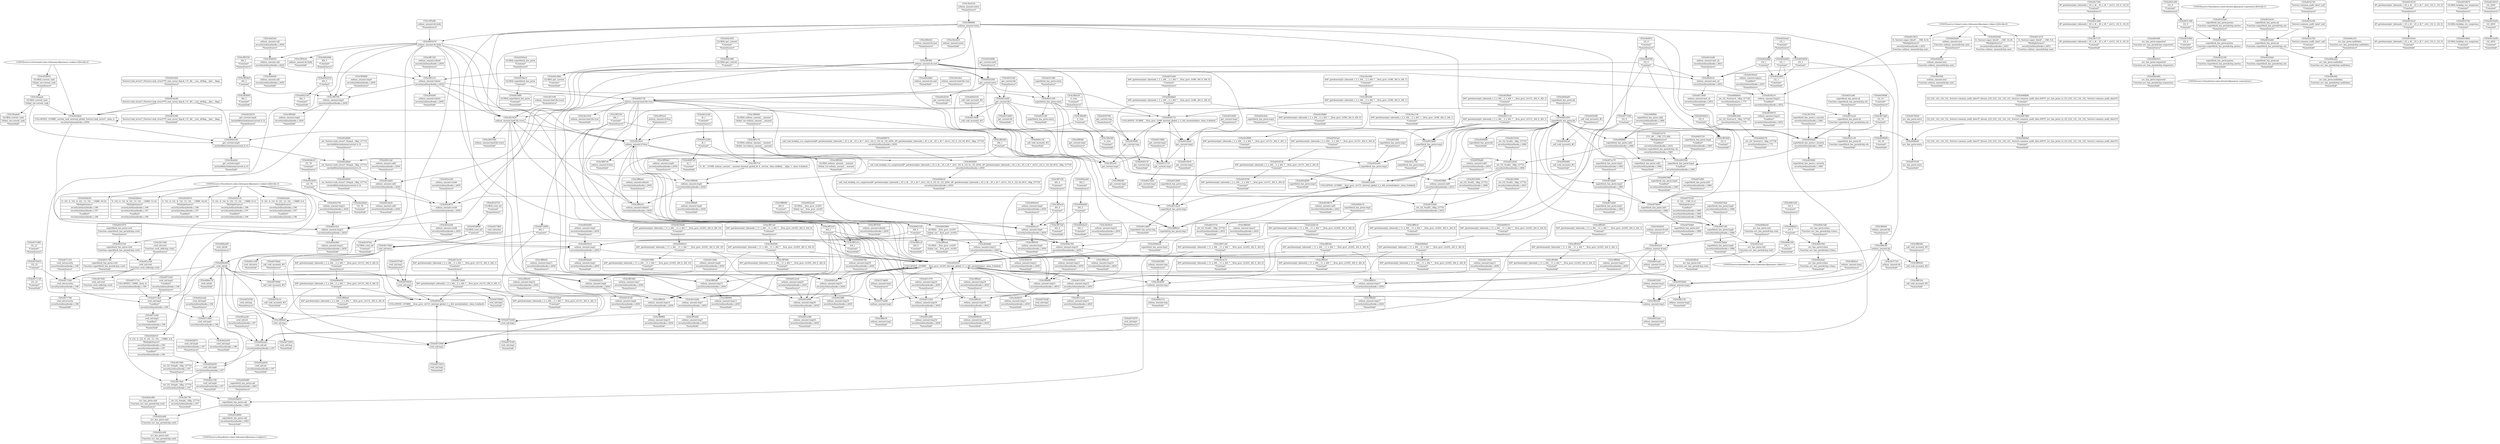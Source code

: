 digraph {
	CE0x3feab40 [shape=record,shape=Mrecord,label="{CE0x3feab40|GLOBAL:current_task|Global_var:current_task|*SummSink*}"]
	CE0x4030ec0 [shape=record,shape=Mrecord,label="{CE0x4030ec0|GLOBAL:superblock_has_perm|*Constant*|*SummSource*}"]
	CE0x402f220 [shape=record,shape=Mrecord,label="{CE0x402f220|selinux_umount:mnt|Function::selinux_umount&Arg::mnt::}"]
	CE0x3fe8e80 [shape=record,shape=Mrecord,label="{CE0x3fe8e80|selinux_umount:tmp12|security/selinux/hooks.c,2650}"]
	CE0x3ff3b20 [shape=record,shape=Mrecord,label="{CE0x3ff3b20|selinux_umount:do.body|*SummSink*}"]
	CE0x3fe7920 [shape=record,shape=Mrecord,label="{CE0x3fe7920|superblock_has_perm:s_security|security/selinux/hooks.c,1865|*SummSource*}"]
	CE0x407ac70 [shape=record,shape=Mrecord,label="{CE0x407ac70|superblock_has_perm:tmp5|security/selinux/hooks.c,1865|*SummSource*}"]
	CE0x402ca80 [shape=record,shape=Mrecord,label="{CE0x402ca80|avc_has_perm:ssid|Function::avc_has_perm&Arg::ssid::}"]
	CE0x400e030 [shape=record,shape=Mrecord,label="{CE0x400e030|_call_void_mcount()_#3|*SummSource*}"]
	CE0x4070ba0 [shape=record,shape=Mrecord,label="{CE0x4070ba0|_call_void_mcount()_#3|*SummSource*}"]
	CE0x40178a0 [shape=record,shape=Mrecord,label="{CE0x40178a0|cred_sid:entry}"]
	"CONST[source:1(input),value:2(dynamic)][purpose:{object}][SrcIdx:0]"
	CE0x402e9b0 [shape=record,shape=Mrecord,label="{CE0x402e9b0|selinux_umount:tmp21|security/selinux/hooks.c,2650|*SummSink*}"]
	CE0x3ff51e0 [shape=record,shape=Mrecord,label="{CE0x3ff51e0|i64_1|*Constant*}"]
	CE0x4013890 [shape=record,shape=Mrecord,label="{CE0x4013890|get_current:tmp3|*SummSource*}"]
	CE0x3ff7050 [shape=record,shape=Mrecord,label="{CE0x3ff7050|selinux_umount:tobool1|security/selinux/hooks.c,2650|*SummSink*}"]
	CE0x4012db0 [shape=record,shape=Mrecord,label="{CE0x4012db0|superblock_has_perm:tmp|*SummSink*}"]
	CE0x405c750 [shape=record,shape=Mrecord,label="{CE0x405c750|superblock_has_perm:tmp2|*SummSink*}"]
	CE0x401c4d0 [shape=record,shape=Mrecord,label="{CE0x401c4d0|i8*_getelementptr_inbounds_(_45_x_i8_,_45_x_i8_*_.str12,_i32_0,_i32_0)|*Constant*}"]
	CE0x4002910 [shape=record,shape=Mrecord,label="{CE0x4002910|selinux_umount:tmp5|security/selinux/hooks.c,2650}"]
	CE0x4031160 [shape=record,shape=Mrecord,label="{CE0x4031160|superblock_has_perm:entry}"]
	CE0x405c6e0 [shape=record,shape=Mrecord,label="{CE0x405c6e0|superblock_has_perm:tmp2|*SummSource*}"]
	CE0x401a1e0 [shape=record,shape=Mrecord,label="{CE0x401a1e0|selinux_umount:tmp20|security/selinux/hooks.c,2650|*SummSource*}"]
	CE0x40026b0 [shape=record,shape=Mrecord,label="{CE0x40026b0|selinux_umount:do.end|*SummSink*}"]
	CE0x406faa0 [shape=record,shape=Mrecord,label="{CE0x406faa0|superblock_has_perm:call2|security/selinux/hooks.c,1866|*SummSink*}"]
	CE0x4031670 [shape=record,shape=Mrecord,label="{CE0x4031670|superblock_has_perm:cred|Function::superblock_has_perm&Arg::cred::|*SummSource*}"]
	CE0x406c6a0 [shape=record,shape=Mrecord,label="{CE0x406c6a0|avc_has_perm:tclass|Function::avc_has_perm&Arg::tclass::|*SummSink*}"]
	CE0x4019ed0 [shape=record,shape=Mrecord,label="{CE0x4019ed0|i64*_getelementptr_inbounds_(_11_x_i64_,_11_x_i64_*___llvm_gcov_ctr205,_i64_0,_i64_10)|*Constant*|*SummSource*}"]
	CE0x3ff3550 [shape=record,shape=Mrecord,label="{CE0x3ff3550|i64_2|*Constant*|*SummSource*}"]
	CE0x3fe4000 [shape=record,shape=Mrecord,label="{CE0x3fe4000|selinux_umount:tmp}"]
	CE0x3ff09a0 [shape=record,shape=Mrecord,label="{CE0x3ff09a0|i64*_getelementptr_inbounds_(_2_x_i64_,_2_x_i64_*___llvm_gcov_ctr131,_i64_0,_i64_0)|*Constant*|*SummSink*}"]
	CE0x3ffa430 [shape=record,shape=Mrecord,label="{CE0x3ffa430|i1_true|*Constant*|*SummSource*}"]
	CE0x3ff7330 [shape=record,shape=Mrecord,label="{CE0x3ff7330|i64_4|*Constant*|*SummSource*}"]
	CE0x3ff32c0 [shape=record,shape=Mrecord,label="{CE0x3ff32c0|selinux_umount:if.then|*SummSource*}"]
	CE0x406c910 [shape=record,shape=Mrecord,label="{CE0x406c910|avc_has_perm:requested|Function::avc_has_perm&Arg::requested::}"]
	CE0x406fb80 [shape=record,shape=Mrecord,label="{CE0x406fb80|i32_(i32,_i32,_i16,_i32,_%struct.common_audit_data*)*_bitcast_(i32_(i32,_i32,_i16,_i32,_%struct.common_audit_data.495*)*_avc_has_perm_to_i32_(i32,_i32,_i16,_i32,_%struct.common_audit_data*)*)|*Constant*|*SummSource*}"]
	CE0x401a060 [shape=record,shape=Mrecord,label="{CE0x401a060|selinux_umount:tmp20|security/selinux/hooks.c,2650}"]
	CE0x537aa90 [shape=record,shape=Mrecord,label="{CE0x537aa90|selinux_umount:tmp1}"]
	CE0x402c3a0 [shape=record,shape=Mrecord,label="{CE0x402c3a0|selinux_umount:call3|security/selinux/hooks.c,2650|*SummSource*}"]
	CE0x4071c60 [shape=record,shape=Mrecord,label="{CE0x4071c60|cred_sid:tmp4|*LoadInst*|security/selinux/hooks.c,196|*SummSource*}"]
	CE0x4002320 [shape=record,shape=Mrecord,label="{CE0x4002320|i64_0|*Constant*}"]
	CE0x537ab00 [shape=record,shape=Mrecord,label="{CE0x537ab00|selinux_umount:tmp1|*SummSource*}"]
	CE0x3fef910 [shape=record,shape=Mrecord,label="{CE0x3fef910|i32_0|*Constant*|*SummSource*}"]
	CE0x4013b30 [shape=record,shape=Mrecord,label="{CE0x4013b30|get_current:tmp3|*SummSink*}"]
	CE0x3fe7d20 [shape=record,shape=Mrecord,label="{CE0x3fe7d20|selinux_umount:land.lhs.true2}"]
	CE0x401c160 [shape=record,shape=Mrecord,label="{CE0x401c160|cred_sid:entry|*SummSink*}"]
	CE0x405d3f0 [shape=record,shape=Mrecord,label="{CE0x405d3f0|_call_void_mcount()_#3|*SummSource*}"]
	CE0x4001b70 [shape=record,shape=Mrecord,label="{CE0x4001b70|selinux_umount:do.body}"]
	CE0x4032740 [shape=record,shape=Mrecord,label="{CE0x4032740|%struct.common_audit_data*_null|*Constant*|*SummSource*}"]
	CE0x4000a60 [shape=record,shape=Mrecord,label="{CE0x4000a60|superblock_has_perm:bb|*SummSource*}"]
	CE0x3ff3390 [shape=record,shape=Mrecord,label="{CE0x3ff3390|i64*_getelementptr_inbounds_(_2_x_i64_,_2_x_i64_*___llvm_gcov_ctr98,_i64_0,_i64_1)|*Constant*}"]
	CE0x3ff3df0 [shape=record,shape=Mrecord,label="{CE0x3ff3df0|i64*_getelementptr_inbounds_(_11_x_i64_,_11_x_i64_*___llvm_gcov_ctr205,_i64_0,_i64_1)|*Constant*|*SummSink*}"]
	CE0x3fe8be0 [shape=record,shape=Mrecord,label="{CE0x3fe8be0|selinux_umount:tmp11|security/selinux/hooks.c,2650|*SummSource*}"]
	CE0x40329a0 [shape=record,shape=Mrecord,label="{CE0x40329a0|superblock_has_perm:ad|Function::superblock_has_perm&Arg::ad::|*SummSink*}"]
	"CONST[source:0(mediator),value:2(dynamic)][purpose:{subject}][SrcIdx:3]"
	CE0x4070020 [shape=record,shape=Mrecord,label="{CE0x4070020|avc_has_perm:entry|*SummSource*}"]
	CE0x400e760 [shape=record,shape=Mrecord,label="{CE0x400e760|selinux_umount:tmp10|security/selinux/hooks.c,2650}"]
	CE0x40105e0 [shape=record,shape=Mrecord,label="{CE0x40105e0|i8*_getelementptr_inbounds_(_25_x_i8_,_25_x_i8_*_.str3,_i32_0,_i32_0)|*Constant*|*SummSink*}"]
	CE0x4031c50 [shape=record,shape=Mrecord,label="{CE0x4031c50|superblock_has_perm:sb|Function::superblock_has_perm&Arg::sb::|*SummSink*}"]
	CE0x400fd00 [shape=record,shape=Mrecord,label="{CE0x400fd00|_call_void_lockdep_rcu_suspicious(i8*_getelementptr_inbounds_(_25_x_i8_,_25_x_i8_*_.str3,_i32_0,_i32_0),_i32_2650,_i8*_getelementptr_inbounds_(_45_x_i8_,_45_x_i8_*_.str12,_i32_0,_i32_0))_#10,_!dbg_!27729|security/selinux/hooks.c,2650}"]
	CE0x3fe90c0 [shape=record,shape=Mrecord,label="{CE0x3fe90c0|selinux_umount:tmp12|security/selinux/hooks.c,2650|*SummSource*}"]
	CE0x3fe3e70 [shape=record,shape=Mrecord,label="{CE0x3fe3e70|i64*_getelementptr_inbounds_(_11_x_i64_,_11_x_i64_*___llvm_gcov_ctr205,_i64_0,_i64_0)|*Constant*|*SummSink*}"]
	CE0x3ffa630 [shape=record,shape=Mrecord,label="{CE0x3ffa630|selinux_umount:tmp1|*SummSink*}"]
	CE0x406e800 [shape=record,shape=Mrecord,label="{CE0x406e800|cred_sid:bb}"]
	CE0x3fe74e0 [shape=record,shape=Mrecord,label="{CE0x3fe74e0|_ret_i32_%tmp6,_!dbg_!27716|security/selinux/hooks.c,197}"]
	CE0x4072820 [shape=record,shape=Mrecord,label="{CE0x4072820|cred_sid:tmp|*SummSink*}"]
	CE0x400ecc0 [shape=record,shape=Mrecord,label="{CE0x400ecc0|selinux_umount:tmp9|security/selinux/hooks.c,2650}"]
	CE0x3ff44f0 [shape=record,shape=Mrecord,label="{CE0x3ff44f0|get_current:tmp1|*SummSource*}"]
	CE0x400f7e0 [shape=record,shape=Mrecord,label="{CE0x400f7e0|i8_1|*Constant*|*SummSink*}"]
	CE0x4011930 [shape=record,shape=Mrecord,label="{CE0x4011930|selinux_umount:tmp15|security/selinux/hooks.c,2650}"]
	CE0x3ff6ee0 [shape=record,shape=Mrecord,label="{CE0x3ff6ee0|selinux_umount:tobool1|security/selinux/hooks.c,2650|*SummSource*}"]
	CE0x40337c0 [shape=record,shape=Mrecord,label="{CE0x40337c0|_ret_i32_%call5,_!dbg_!27742|security/selinux/hooks.c,2652|*SummSink*}"]
	CE0x400eab0 [shape=record,shape=Mrecord,label="{CE0x400eab0|i64_5|*Constant*|*SummSource*}"]
	CE0x4050710 [shape=record,shape=Mrecord,label="{CE0x4050710|COLLAPSED:_GCMRE___llvm_gcov_ctr98_internal_global_2_x_i64_zeroinitializer:_elem_0:default:}"]
	CE0x3fe6590 [shape=record,shape=Mrecord,label="{CE0x3fe6590|i32_0|*Constant*}"]
	CE0x4033020 [shape=record,shape=Mrecord,label="{CE0x4033020|_ret_i32_%call2,_!dbg_!27722|security/selinux/hooks.c,1866|*SummSource*}"]
	CE0x4071ae0 [shape=record,shape=Mrecord,label="{CE0x4071ae0|cred_sid:tmp4|*LoadInst*|security/selinux/hooks.c,196}"]
	CE0x40509d0 [shape=record,shape=Mrecord,label="{CE0x40509d0|i32_16|*Constant*|*SummSource*}"]
	CE0x40334b0 [shape=record,shape=Mrecord,label="{CE0x40334b0|_ret_i32_%call5,_!dbg_!27742|security/selinux/hooks.c,2652}"]
	CE0x4031780 [shape=record,shape=Mrecord,label="{CE0x4031780|superblock_has_perm:cred|Function::superblock_has_perm&Arg::cred::|*SummSink*}"]
	CE0x4012260 [shape=record,shape=Mrecord,label="{CE0x4012260|i8_1|*Constant*}"]
	CE0x4031a20 [shape=record,shape=Mrecord,label="{CE0x4031a20|superblock_has_perm:sb|Function::superblock_has_perm&Arg::sb::}"]
	CE0x40021b0 [shape=record,shape=Mrecord,label="{CE0x40021b0|i64_3|*Constant*|*SummSink*}"]
	CE0x402de10 [shape=record,shape=Mrecord,label="{CE0x402de10|i32_78|*Constant*|*SummSource*}"]
	CE0x3ff52c0 [shape=record,shape=Mrecord,label="{CE0x3ff52c0|i64_1|*Constant*|*SummSink*}"]
	CE0x40142b0 [shape=record,shape=Mrecord,label="{CE0x40142b0|selinux_umount:tmp7|security/selinux/hooks.c,2650}"]
	CE0x4001d50 [shape=record,shape=Mrecord,label="{CE0x4001d50|superblock_has_perm:bb}"]
	CE0x402f6a0 [shape=record,shape=Mrecord,label="{CE0x402f6a0|i64*_getelementptr_inbounds_(_2_x_i64_,_2_x_i64_*___llvm_gcov_ctr151,_i64_0,_i64_1)|*Constant*|*SummSource*}"]
	CE0x4070d10 [shape=record,shape=Mrecord,label="{CE0x4070d10|i32_22|*Constant*}"]
	CE0x3ff8be0 [shape=record,shape=Mrecord,label="{CE0x3ff8be0|superblock_has_perm:tmp1}"]
	CE0x4011f70 [shape=record,shape=Mrecord,label="{CE0x4011f70|selinux_umount:tmp16|security/selinux/hooks.c,2650|*SummSource*}"]
	CE0x3ff6e50 [shape=record,shape=Mrecord,label="{CE0x3ff6e50|selinux_umount:tobool1|security/selinux/hooks.c,2650}"]
	CE0x400f510 [shape=record,shape=Mrecord,label="{CE0x400f510|i64*_getelementptr_inbounds_(_11_x_i64_,_11_x_i64_*___llvm_gcov_ctr205,_i64_0,_i64_8)|*Constant*|*SummSource*}"]
	CE0x3ff3cd0 [shape=record,shape=Mrecord,label="{CE0x3ff3cd0|get_current:tmp1}"]
	CE0x402cec0 [shape=record,shape=Mrecord,label="{CE0x402cec0|avc_has_perm:tsid|Function::avc_has_perm&Arg::tsid::}"]
	CE0x403ef50 [shape=record,shape=Mrecord,label="{CE0x403ef50|%struct.task_struct*_(%struct.task_struct**)*_asm_movq_%gs:$_1:P_,$0_,_r,im,_dirflag_,_fpsr_,_flags_|*SummSource*}"]
	CE0x4032d40 [shape=record,shape=Mrecord,label="{CE0x4032d40|superblock_has_perm:ad|Function::superblock_has_perm&Arg::ad::}"]
	CE0x406e650 [shape=record,shape=Mrecord,label="{CE0x406e650|i64*_getelementptr_inbounds_(_2_x_i64_,_2_x_i64_*___llvm_gcov_ctr131,_i64_0,_i64_0)|*Constant*}"]
	CE0x402ef60 [shape=record,shape=Mrecord,label="{CE0x402ef60|selinux_umount:mnt|Function::selinux_umount&Arg::mnt::|*SummSink*}"]
	CE0x402d340 [shape=record,shape=Mrecord,label="{CE0x402d340|get_current:entry}"]
	CE0x4054190 [shape=record,shape=Mrecord,label="{CE0x4054190|cred_sid:tmp|*SummSource*}"]
	CE0x406c290 [shape=record,shape=Mrecord,label="{CE0x406c290|i16_5|*Constant*|*SummSink*}"]
	CE0x3ff83d0 [shape=record,shape=Mrecord,label="{CE0x3ff83d0|selinux_umount:tmp13|security/selinux/hooks.c,2650}"]
	CE0x4032b20 [shape=record,shape=Mrecord,label="{CE0x4032b20|_ret_i32_%call2,_!dbg_!27722|security/selinux/hooks.c,1866}"]
	CE0x405bd50 [shape=record,shape=Mrecord,label="{CE0x405bd50|superblock_has_perm:call|security/selinux/hooks.c,1863}"]
	CE0x4054950 [shape=record,shape=Mrecord,label="{CE0x4054950|i32_1|*Constant*}"]
	CE0x406feb0 [shape=record,shape=Mrecord,label="{CE0x406feb0|avc_has_perm:entry}"]
	CE0x402e740 [shape=record,shape=Mrecord,label="{CE0x402e740|selinux_umount:tmp21|security/selinux/hooks.c,2650|*SummSource*}"]
	CE0x40032a0 [shape=record,shape=Mrecord,label="{CE0x40032a0|selinux_umount:tmp3|*SummSink*}"]
	CE0x3fff5a0 [shape=record,shape=Mrecord,label="{CE0x3fff5a0|i64*_getelementptr_inbounds_(_11_x_i64_,_11_x_i64_*___llvm_gcov_ctr205,_i64_0,_i64_9)|*Constant*|*SummSink*}"]
	CE0x3ff5720 [shape=record,shape=Mrecord,label="{CE0x3ff5720|0:_i8,_:_GCMR_selinux_umount.__warned_internal_global_i8_0,_section_.data.unlikely_,_align_1:_elem_0:default:}"]
	CE0x4070340 [shape=record,shape=Mrecord,label="{CE0x4070340|cred_sid:tmp2|*SummSink*}"]
	CE0x3fe7360 [shape=record,shape=Mrecord,label="{CE0x3fe7360|i8*_getelementptr_inbounds_(_45_x_i8_,_45_x_i8_*_.str12,_i32_0,_i32_0)|*Constant*|*SummSource*}"]
	CE0x4000bf0 [shape=record,shape=Mrecord,label="{CE0x4000bf0|superblock_has_perm:bb|*SummSink*}"]
	CE0x4070840 [shape=record,shape=Mrecord,label="{CE0x4070840|cred_sid:tmp3|*SummSink*}"]
	CE0x3ff4d40 [shape=record,shape=Mrecord,label="{CE0x3ff4d40|selinux_umount:tmp10|security/selinux/hooks.c,2650|*SummSource*}"]
	CE0x3fe4450 [shape=record,shape=Mrecord,label="{CE0x3fe4450|selinux_umount:if.end|*SummSource*}"]
	CE0x4030ff0 [shape=record,shape=Mrecord,label="{CE0x4030ff0|GLOBAL:superblock_has_perm|*Constant*|*SummSink*}"]
	CE0x4001110 [shape=record,shape=Mrecord,label="{CE0x4001110|i64*_getelementptr_inbounds_(_2_x_i64_,_2_x_i64_*___llvm_gcov_ctr151,_i64_0,_i64_1)|*Constant*}"]
	CE0x402bf70 [shape=record,shape=Mrecord,label="{CE0x402bf70|cred_sid:tmp6|security/selinux/hooks.c,197|*SummSource*}"]
	CE0x3fec090 [shape=record,shape=Mrecord,label="{CE0x3fec090|i64*_getelementptr_inbounds_(_2_x_i64_,_2_x_i64_*___llvm_gcov_ctr98,_i64_0,_i64_1)|*Constant*|*SummSource*}"]
	CE0x400e1d0 [shape=record,shape=Mrecord,label="{CE0x400e1d0|get_current:tmp4|./arch/x86/include/asm/current.h,14}"]
	CE0x406bee0 [shape=record,shape=Mrecord,label="{CE0x406bee0|avc_has_perm:tsid|Function::avc_has_perm&Arg::tsid::|*SummSource*}"]
	CE0x3fe18c0 [shape=record,shape=Mrecord,label="{CE0x3fe18c0|selinux_umount:land.lhs.true|*SummSource*}"]
	CE0x4011d20 [shape=record,shape=Mrecord,label="{CE0x4011d20|selinux_umount:tmp16|security/selinux/hooks.c,2650}"]
	CE0x406ec70 [shape=record,shape=Mrecord,label="{CE0x406ec70|cred_sid:bb|*SummSink*}"]
	CE0x4054530 [shape=record,shape=Mrecord,label="{CE0x4054530|i64*_getelementptr_inbounds_(_2_x_i64_,_2_x_i64_*___llvm_gcov_ctr151,_i64_0,_i64_0)|*Constant*}"]
	CE0x40149c0 [shape=record,shape=Mrecord,label="{CE0x40149c0|get_current:tmp2|*SummSink*}"]
	CE0x3fffeb0 [shape=record,shape=Mrecord,label="{CE0x3fffeb0|selinux_umount:tmp18|security/selinux/hooks.c,2650|*SummSource*}"]
	CE0x3fefa90 [shape=record,shape=Mrecord,label="{CE0x3fefa90|selinux_umount:tobool|security/selinux/hooks.c,2650|*SummSink*}"]
	CE0x3ff6480 [shape=record,shape=Mrecord,label="{CE0x3ff6480|selinux_umount:entry}"]
	CE0x403c9f0 [shape=record,shape=Mrecord,label="{CE0x403c9f0|%struct.task_struct*_(%struct.task_struct**)*_asm_movq_%gs:$_1:P_,$0_,_r,im,_dirflag_,_fpsr_,_flags_|*SummSink*}"]
	CE0x3fffcd0 [shape=record,shape=Mrecord,label="{CE0x3fffcd0|selinux_umount:tmp18|security/selinux/hooks.c,2650}"]
	CE0x402fcc0 [shape=record,shape=Mrecord,label="{CE0x402fcc0|selinux_umount:mnt_sb|security/selinux/hooks.c,2652}"]
	CE0x4049130 [shape=record,shape=Mrecord,label="{CE0x4049130|get_current:tmp|*SummSink*}"]
	"CONST[source:2(external),value:2(dynamic)][purpose:{subject}][SrcIdx:2]"
	CE0x3ff5250 [shape=record,shape=Mrecord,label="{CE0x3ff5250|i64_1|*Constant*|*SummSource*}"]
	CE0x4011a10 [shape=record,shape=Mrecord,label="{CE0x4011a10|selinux_umount:tmp15|security/selinux/hooks.c,2650|*SummSink*}"]
	CE0x3897140 [shape=record,shape=Mrecord,label="{CE0x3897140|i64*_getelementptr_inbounds_(_11_x_i64_,_11_x_i64_*___llvm_gcov_ctr205,_i64_0,_i64_0)|*Constant*}"]
	CE0x3ff10d0 [shape=record,shape=Mrecord,label="{CE0x3ff10d0|i32_0|*Constant*|*SummSink*}"]
	CE0x4010870 [shape=record,shape=Mrecord,label="{CE0x4010870|GLOBAL:lockdep_rcu_suspicious|*Constant*|*SummSource*}"]
	CE0x407b6a0 [shape=record,shape=Mrecord,label="{CE0x407b6a0|superblock_has_perm:tmp6|security/selinux/hooks.c,1866|*SummSink*}"]
	CE0x4002f80 [shape=record,shape=Mrecord,label="{CE0x4002f80|selinux_umount:tmp|*SummSource*}"]
	CE0x4067da0 [shape=record,shape=Mrecord,label="{CE0x4067da0|superblock_has_perm:tmp6|security/selinux/hooks.c,1866|*SummSource*}"]
	CE0x3ff34e0 [shape=record,shape=Mrecord,label="{CE0x3ff34e0|i64_2|*Constant*}"]
	CE0x4030cc0 [shape=record,shape=Mrecord,label="{CE0x4030cc0|GLOBAL:superblock_has_perm|*Constant*}"]
	CE0x402a500 [shape=record,shape=Mrecord,label="{CE0x402a500|cred_sid:tmp5|security/selinux/hooks.c,196|*SummSink*}"]
	CE0x3ff6090 [shape=record,shape=Mrecord,label="{CE0x3ff6090|i64_0|*Constant*|*SummSource*}"]
	CE0x3ff9480 [shape=record,shape=Mrecord,label="{CE0x3ff9480|GLOBAL:selinux_umount.__warned|Global_var:selinux_umount.__warned|*SummSource*}"]
	CE0x4070650 [shape=record,shape=Mrecord,label="{CE0x4070650|cred_sid:tmp3}"]
	CE0x4030b70 [shape=record,shape=Mrecord,label="{CE0x4030b70|selinux_umount:call5|security/selinux/hooks.c,2652|*SummSink*}"]
	CE0x4010740 [shape=record,shape=Mrecord,label="{CE0x4010740|GLOBAL:lockdep_rcu_suspicious|*Constant*}"]
	CE0x5d29c30 [shape=record,shape=Mrecord,label="{CE0x5d29c30|i64*_getelementptr_inbounds_(_11_x_i64_,_11_x_i64_*___llvm_gcov_ctr205,_i64_0,_i64_0)|*Constant*|*SummSource*}"]
	CE0x4070c10 [shape=record,shape=Mrecord,label="{CE0x4070c10|_call_void_mcount()_#3|*SummSink*}"]
	CE0x3ff9c00 [shape=record,shape=Mrecord,label="{CE0x3ff9c00|selinux_umount:tmp14|security/selinux/hooks.c,2650}"]
	CE0x4053d90 [shape=record,shape=Mrecord,label="{CE0x4053d90|superblock_has_perm:tmp2}"]
	CE0x4054700 [shape=record,shape=Mrecord,label="{CE0x4054700|i64*_getelementptr_inbounds_(_2_x_i64_,_2_x_i64_*___llvm_gcov_ctr151,_i64_0,_i64_0)|*Constant*|*SummSink*}"]
	CE0x406c9f0 [shape=record,shape=Mrecord,label="{CE0x406c9f0|avc_has_perm:requested|Function::avc_has_perm&Arg::requested::|*SummSource*}"]
	CE0x3fe6440 [shape=record,shape=Mrecord,label="{CE0x3fe6440|selinux_umount:call|security/selinux/hooks.c,2650|*SummSink*}"]
	CE0x3ff4930 [shape=record,shape=Mrecord,label="{CE0x3ff4930|selinux_umount:tmp9|security/selinux/hooks.c,2650|*SummSink*}"]
	CE0x402c830 [shape=record,shape=Mrecord,label="{CE0x402c830|GLOBAL:get_current|*Constant*|*SummSource*}"]
	CE0x400fd70 [shape=record,shape=Mrecord,label="{CE0x400fd70|_call_void_lockdep_rcu_suspicious(i8*_getelementptr_inbounds_(_25_x_i8_,_25_x_i8_*_.str3,_i32_0,_i32_0),_i32_2650,_i8*_getelementptr_inbounds_(_45_x_i8_,_45_x_i8_*_.str12,_i32_0,_i32_0))_#10,_!dbg_!27729|security/selinux/hooks.c,2650|*SummSource*}"]
	CE0x4033dd0 [shape=record,shape=Mrecord,label="{CE0x4033dd0|get_current:bb|*SummSink*}"]
	CE0x400e130 [shape=record,shape=Mrecord,label="{CE0x400e130|_call_void_mcount()_#3|*SummSink*}"]
	CE0x402d8a0 [shape=record,shape=Mrecord,label="{CE0x402d8a0|_ret_%struct.task_struct*_%tmp4,_!dbg_!27714|./arch/x86/include/asm/current.h,14}"]
	CE0x403f0f0 [shape=record,shape=Mrecord,label="{CE0x403f0f0|get_current:tmp}"]
	CE0x4071710 [shape=record,shape=Mrecord,label="{CE0x4071710|COLLAPSED:_CMRE:_elem_0::|security/selinux/hooks.c,196}"]
	CE0x3ff9560 [shape=record,shape=Mrecord,label="{CE0x3ff9560|GLOBAL:selinux_umount.__warned|Global_var:selinux_umount.__warned|*SummSink*}"]
	CE0x402e8b0 [shape=record,shape=Mrecord,label="{CE0x402e8b0|i32_1|*Constant*}"]
	CE0x4071d90 [shape=record,shape=Mrecord,label="{CE0x4071d90|cred_sid:tmp5|security/selinux/hooks.c,196}"]
	CE0x4000030 [shape=record,shape=Mrecord,label="{CE0x4000030|selinux_umount:tmp18|security/selinux/hooks.c,2650|*SummSink*}"]
	CE0x402b010 [shape=record,shape=Mrecord,label="{CE0x402b010|0:_i32,_4:_i32,_8:_i32,_12:_i32,_:_CMRE_4,8_|*MultipleSource*|security/selinux/hooks.c,196|security/selinux/hooks.c,197|*LoadInst*|security/selinux/hooks.c,196}"]
	CE0x4012ed0 [shape=record,shape=Mrecord,label="{CE0x4012ed0|selinux_umount:mnt_sb|security/selinux/hooks.c,2652|*SummSource*}"]
	CE0x4050d10 [shape=record,shape=Mrecord,label="{CE0x4050d10|i32_0|*Constant*}"]
	CE0x4002f10 [shape=record,shape=Mrecord,label="{CE0x4002f10|COLLAPSED:_GCMRE___llvm_gcov_ctr205_internal_global_11_x_i64_zeroinitializer:_elem_0:default:}"]
	CE0x4014950 [shape=record,shape=Mrecord,label="{CE0x4014950|get_current:tmp2|*SummSource*}"]
	CE0x3ff3fe0 [shape=record,shape=Mrecord,label="{CE0x3ff3fe0|selinux_umount:bb|*SummSource*}"]
	CE0x4002b60 [shape=record,shape=Mrecord,label="{CE0x4002b60|selinux_umount:tmp5|security/selinux/hooks.c,2650|*SummSource*}"]
	CE0x3fe7440 [shape=record,shape=Mrecord,label="{CE0x3fe7440|cred_sid:cred|Function::cred_sid&Arg::cred::|*SummSink*}"]
	CE0x4031fb0 [shape=record,shape=Mrecord,label="{CE0x4031fb0|i32_4|*Constant*|*SummSink*}"]
	CE0x3ff5ac0 [shape=record,shape=Mrecord,label="{CE0x3ff5ac0|i64_4|*Constant*}"]
	CE0x402fad0 [shape=record,shape=Mrecord,label="{CE0x402fad0|selinux_umount:mnt|Function::selinux_umount&Arg::mnt::|*SummSource*}"]
	CE0x3fe6b50 [shape=record,shape=Mrecord,label="{CE0x3fe6b50|selinux_umount:call|security/selinux/hooks.c,2650}"]
	CE0x402ce00 [shape=record,shape=Mrecord,label="{CE0x402ce00|avc_has_perm:ssid|Function::avc_has_perm&Arg::ssid::|*SummSink*}"]
	CE0x4063720 [shape=record,shape=Mrecord,label="{CE0x4063720|superblock_has_perm:tmp4|*LoadInst*|security/selinux/hooks.c,1865|*SummSource*}"]
	CE0x4018600 [shape=record,shape=Mrecord,label="{CE0x4018600|superblock_has_perm:call|security/selinux/hooks.c,1863|*SummSink*}"]
	CE0x4071e40 [shape=record,shape=Mrecord,label="{CE0x4071e40|cred_sid:tmp4|*LoadInst*|security/selinux/hooks.c,196|*SummSink*}"]
	CE0x4072970 [shape=record,shape=Mrecord,label="{CE0x4072970|cred_sid:tmp1|*SummSource*}"]
	CE0x4013040 [shape=record,shape=Mrecord,label="{CE0x4013040|selinux_umount:mnt_sb|security/selinux/hooks.c,2652|*SummSink*}"]
	CE0x4002080 [shape=record,shape=Mrecord,label="{CE0x4002080|i64_3|*Constant*|*SummSource*}"]
	CE0x402e160 [shape=record,shape=Mrecord,label="{CE0x402e160|selinux_umount:cred4|security/selinux/hooks.c,2650|*SummSource*}"]
	CE0x4050fb0 [shape=record,shape=Mrecord,label="{CE0x4050fb0|superblock_has_perm:s_security|security/selinux/hooks.c,1865|*SummSink*}"]
	CE0x406c160 [shape=record,shape=Mrecord,label="{CE0x406c160|i16_5|*Constant*|*SummSource*}"]
	CE0x402b910 [shape=record,shape=Mrecord,label="{CE0x402b910|0:_i32,_4:_i32,_8:_i32,_12:_i32,_:_CMRE_16,20_|*MultipleSource*|security/selinux/hooks.c,196|security/selinux/hooks.c,197|*LoadInst*|security/selinux/hooks.c,196}"]
	CE0x3ff9e50 [shape=record,shape=Mrecord,label="{CE0x3ff9e50|selinux_umount:tmp14|security/selinux/hooks.c,2650|*SummSource*}"]
	CE0x4071080 [shape=record,shape=Mrecord,label="{CE0x4071080|i32_22|*Constant*|*SummSource*}"]
	CE0x403ee40 [shape=record,shape=Mrecord,label="{CE0x403ee40|%struct.task_struct*_(%struct.task_struct**)*_asm_movq_%gs:$_1:P_,$0_,_r,im,_dirflag_,_fpsr_,_flags_}"]
	CE0x40312f0 [shape=record,shape=Mrecord,label="{CE0x40312f0|superblock_has_perm:entry|*SummSink*}"]
	CE0x4050b40 [shape=record,shape=Mrecord,label="{CE0x4050b40|i32_16|*Constant*|*SummSink*}"]
	CE0x402cd60 [shape=record,shape=Mrecord,label="{CE0x402cd60|avc_has_perm:ssid|Function::avc_has_perm&Arg::ssid::|*SummSource*}"]
	CE0x4033a40 [shape=record,shape=Mrecord,label="{CE0x4033a40|get_current:bb}"]
	CE0x3ff2020 [shape=record,shape=Mrecord,label="{CE0x3ff2020|selinux_umount:do.end|*SummSource*}"]
	CE0x401a380 [shape=record,shape=Mrecord,label="{CE0x401a380|selinux_umount:tmp20|security/selinux/hooks.c,2650|*SummSink*}"]
	CE0x3fe7690 [shape=record,shape=Mrecord,label="{CE0x3fe7690|_ret_i32_%tmp6,_!dbg_!27716|security/selinux/hooks.c,197|*SummSource*}"]
	CE0x406ea00 [shape=record,shape=Mrecord,label="{CE0x406ea00|cred_sid:bb|*SummSource*}"]
	CE0x40327b0 [shape=record,shape=Mrecord,label="{CE0x40327b0|%struct.common_audit_data*_null|*Constant*|*SummSink*}"]
	CE0x402b130 [shape=record,shape=Mrecord,label="{CE0x402b130|0:_i32,_4:_i32,_8:_i32,_12:_i32,_:_CMRE_8,12_|*MultipleSource*|security/selinux/hooks.c,196|security/selinux/hooks.c,197|*LoadInst*|security/selinux/hooks.c,196}"]
	CE0x3fec130 [shape=record,shape=Mrecord,label="{CE0x3fec130|i64*_getelementptr_inbounds_(_2_x_i64_,_2_x_i64_*___llvm_gcov_ctr98,_i64_0,_i64_1)|*Constant*|*SummSink*}"]
	CE0x40715b0 [shape=record,shape=Mrecord,label="{CE0x40715b0|cred_sid:security|security/selinux/hooks.c,196}"]
	CE0x40707d0 [shape=record,shape=Mrecord,label="{CE0x40707d0|cred_sid:tmp3|*SummSource*}"]
	CE0x406ce10 [shape=record,shape=Mrecord,label="{CE0x406ce10|avc_has_perm:auditdata|Function::avc_has_perm&Arg::auditdata::|*SummSource*}"]
	CE0x406f960 [shape=record,shape=Mrecord,label="{CE0x406f960|superblock_has_perm:call2|security/selinux/hooks.c,1866|*SummSource*}"]
	CE0x3ff0320 [shape=record,shape=Mrecord,label="{CE0x3ff0320|_call_void_mcount()_#3|*SummSink*}"]
	CE0x5437720 [shape=record,shape=Mrecord,label="{CE0x5437720|selinux_umount:bb|*SummSink*}"]
	CE0x402d550 [shape=record,shape=Mrecord,label="{CE0x402d550|get_current:entry|*SummSink*}"]
	CE0x4000e70 [shape=record,shape=Mrecord,label="{CE0x4000e70|superblock_has_perm:tmp1|*SummSource*}"]
	CE0x400f1d0 [shape=record,shape=Mrecord,label="{CE0x400f1d0|i64*_getelementptr_inbounds_(_11_x_i64_,_11_x_i64_*___llvm_gcov_ctr205,_i64_0,_i64_8)|*Constant*|*SummSink*}"]
	CE0x4013bd0 [shape=record,shape=Mrecord,label="{CE0x4013bd0|_call_void_mcount()_#3}"]
	CE0x402e5c0 [shape=record,shape=Mrecord,label="{CE0x402e5c0|selinux_umount:tmp21|security/selinux/hooks.c,2650}"]
	CE0x407af40 [shape=record,shape=Mrecord,label="{CE0x407af40|superblock_has_perm:sid1|security/selinux/hooks.c,1866|*SummSource*}"]
	CE0x3ff1320 [shape=record,shape=Mrecord,label="{CE0x3ff1320|selinux_umount:tobool|security/selinux/hooks.c,2650|*SummSource*}"]
	CE0x407b0e0 [shape=record,shape=Mrecord,label="{CE0x407b0e0|superblock_has_perm:sid1|security/selinux/hooks.c,1866}"]
	CE0x403f050 [shape=record,shape=Mrecord,label="{CE0x403f050|GLOBAL:current_task|Global_var:current_task|*SummSource*}"]
	CE0x40102c0 [shape=record,shape=Mrecord,label="{CE0x40102c0|i8*_getelementptr_inbounds_(_25_x_i8_,_25_x_i8_*_.str3,_i32_0,_i32_0)|*Constant*}"]
	CE0x4054120 [shape=record,shape=Mrecord,label="{CE0x4054120|COLLAPSED:_GCMRE___llvm_gcov_ctr131_internal_global_2_x_i64_zeroinitializer:_elem_0:default:}"]
	CE0x3fe43e0 [shape=record,shape=Mrecord,label="{CE0x3fe43e0|selinux_umount:if.end}"]
	CE0x3ff8440 [shape=record,shape=Mrecord,label="{CE0x3ff8440|selinux_umount:tmp13|security/selinux/hooks.c,2650|*SummSource*}"]
	CE0x3ff41d0 [shape=record,shape=Mrecord,label="{CE0x3ff41d0|selinux_umount:bb}"]
	CE0x402dcf0 [shape=record,shape=Mrecord,label="{CE0x402dcf0|i32_78|*Constant*}"]
	CE0x402d0c0 [shape=record,shape=Mrecord,label="{CE0x402d0c0|avc_has_perm:tsid|Function::avc_has_perm&Arg::tsid::|*SummSink*}"]
	CE0x4000610 [shape=record,shape=Mrecord,label="{CE0x4000610|i64*_getelementptr_inbounds_(_11_x_i64_,_11_x_i64_*___llvm_gcov_ctr205,_i64_0,_i64_10)|*Constant*}"]
	CE0x4067b80 [shape=record,shape=Mrecord,label="{CE0x4067b80|i32_(i32,_i32,_i16,_i32,_%struct.common_audit_data*)*_bitcast_(i32_(i32,_i32,_i16,_i32,_%struct.common_audit_data.495*)*_avc_has_perm_to_i32_(i32,_i32,_i16,_i32,_%struct.common_audit_data*)*)|*Constant*}"]
	CE0x40119a0 [shape=record,shape=Mrecord,label="{CE0x40119a0|selinux_umount:tmp15|security/selinux/hooks.c,2650|*SummSource*}"]
	CE0x402acb0 [shape=record,shape=Mrecord,label="{CE0x402acb0|cred_sid:sid|security/selinux/hooks.c,197|*SummSource*}"]
	CE0x3ff1c70 [shape=record,shape=Mrecord,label="{CE0x3ff1c70|GLOBAL:selinux_umount.__warned|Global_var:selinux_umount.__warned}"]
	CE0x402eba0 [shape=record,shape=Mrecord,label="{CE0x402eba0|i32_1|*Constant*|*SummSource*}"]
	CE0x3ff1b00 [shape=record,shape=Mrecord,label="{CE0x3ff1b00|selinux_umount:tmp7|security/selinux/hooks.c,2650|*SummSink*}"]
	CE0x3fe7ab0 [shape=record,shape=Mrecord,label="{CE0x3fe7ab0|i32_16|*Constant*}"]
	CE0x406cda0 [shape=record,shape=Mrecord,label="{CE0x406cda0|avc_has_perm:auditdata|Function::avc_has_perm&Arg::auditdata::}"]
	CE0x40702d0 [shape=record,shape=Mrecord,label="{CE0x40702d0|cred_sid:tmp2|*SummSource*}"]
	CE0x4031e00 [shape=record,shape=Mrecord,label="{CE0x4031e00|i32_4|*Constant*|*SummSource*}"]
	CE0x400f4a0 [shape=record,shape=Mrecord,label="{CE0x400f4a0|i64*_getelementptr_inbounds_(_11_x_i64_,_11_x_i64_*___llvm_gcov_ctr205,_i64_0,_i64_8)|*Constant*}"]
	CE0x402d660 [shape=record,shape=Mrecord,label="{CE0x402d660|_ret_%struct.task_struct*_%tmp4,_!dbg_!27714|./arch/x86/include/asm/current.h,14|*SummSource*}"]
	CE0x4033090 [shape=record,shape=Mrecord,label="{CE0x4033090|_ret_i32_%call2,_!dbg_!27722|security/selinux/hooks.c,1866|*SummSink*}"]
	CE0x4015e70 [shape=record,shape=Mrecord,label="{CE0x4015e70|272:_i8*,_:_CRE_272,280_|*MultipleSource*|*LoadInst*|security/selinux/hooks.c,2652|Function::superblock_has_perm&Arg::sb::|security/selinux/hooks.c,1865}"]
	CE0x40179b0 [shape=record,shape=Mrecord,label="{CE0x40179b0|cred_sid:entry|*SummSource*}"]
	CE0x406d0e0 [shape=record,shape=Mrecord,label="{CE0x406d0e0|_ret_i32_%retval.0,_!dbg_!27728|security/selinux/avc.c,775|*SummSource*}"]
	CE0x40125a0 [shape=record,shape=Mrecord,label="{CE0x40125a0|i8_1|*Constant*|*SummSource*}"]
	CE0x40545a0 [shape=record,shape=Mrecord,label="{CE0x40545a0|i64*_getelementptr_inbounds_(_2_x_i64_,_2_x_i64_*___llvm_gcov_ctr151,_i64_0,_i64_0)|*Constant*|*SummSource*}"]
	CE0x3fe1930 [shape=record,shape=Mrecord,label="{CE0x3fe1930|selinux_umount:land.lhs.true|*SummSink*}"]
	CE0x40313d0 [shape=record,shape=Mrecord,label="{CE0x40313d0|i32_4|*Constant*}"]
	CE0x4013610 [shape=record,shape=Mrecord,label="{CE0x4013610|8:_%struct.super_block*,_:_CRE_8,16_|*MultipleSource*|security/selinux/hooks.c,2652|Function::selinux_umount&Arg::mnt::}"]
	CE0x3ff9f80 [shape=record,shape=Mrecord,label="{CE0x3ff9f80|selinux_umount:tmp14|security/selinux/hooks.c,2650|*SummSink*}"]
	CE0x4032e50 [shape=record,shape=Mrecord,label="{CE0x4032e50|superblock_has_perm:ad|Function::superblock_has_perm&Arg::ad::|*SummSource*}"]
	CE0x3ff2200 [shape=record,shape=Mrecord,label="{CE0x3ff2200|selinux_umount:tmp3}"]
	CE0x402bd50 [shape=record,shape=Mrecord,label="{CE0x402bd50|cred_sid:tmp6|security/selinux/hooks.c,197}"]
	CE0x4031a90 [shape=record,shape=Mrecord,label="{CE0x4031a90|superblock_has_perm:sb|Function::superblock_has_perm&Arg::sb::|*SummSource*}"]
	CE0x406f8f0 [shape=record,shape=Mrecord,label="{CE0x406f8f0|superblock_has_perm:call2|security/selinux/hooks.c,1866}"]
	CE0x3ff0020 [shape=record,shape=Mrecord,label="{CE0x3ff0020|_call_void_mcount()_#3}"]
	CE0x3fe63a0 [shape=record,shape=Mrecord,label="{CE0x3fe63a0|selinux_umount:call|security/selinux/hooks.c,2650|*SummSource*}"]
	CE0x3ff2130 [shape=record,shape=Mrecord,label="{CE0x3ff2130|selinux_umount:tmp2|*SummSink*}"]
	CE0x402ff60 [shape=record,shape=Mrecord,label="{CE0x402ff60|selinux_umount:call5|security/selinux/hooks.c,2652}"]
	CE0x406c400 [shape=record,shape=Mrecord,label="{CE0x406c400|_ret_i32_%retval.0,_!dbg_!27728|security/selinux/avc.c,775}"]
	CE0x40108e0 [shape=record,shape=Mrecord,label="{CE0x40108e0|GLOBAL:lockdep_rcu_suspicious|*Constant*|*SummSink*}"]
	CE0x3fe7e90 [shape=record,shape=Mrecord,label="{CE0x3fe7e90|selinux_umount:land.lhs.true2|*SummSource*}"]
	CE0x4000ee0 [shape=record,shape=Mrecord,label="{CE0x4000ee0|superblock_has_perm:tmp1|*SummSink*}"]
	CE0x3897040 [shape=record,shape=Mrecord,label="{CE0x3897040|selinux_umount:land.lhs.true2|*SummSink*}"]
	CE0x3ff9990 [shape=record,shape=Mrecord,label="{CE0x3ff9990|selinux_umount:tmp13|security/selinux/hooks.c,2650|*SummSink*}"]
	CE0x3ff19d0 [shape=record,shape=Mrecord,label="{CE0x3ff19d0|selinux_umount:tmp7|security/selinux/hooks.c,2650|*SummSource*}"]
	CE0x3fe4220 [shape=record,shape=Mrecord,label="{CE0x3fe4220|selinux_umount:entry|*SummSource*}"]
	CE0x4071780 [shape=record,shape=Mrecord,label="{CE0x4071780|cred_sid:security|security/selinux/hooks.c,196|*SummSink*}"]
	CE0x3fe3d10 [shape=record,shape=Mrecord,label="{CE0x3fe3d10|selinux_umount:entry|*SummSink*}"]
	CE0x4010d10 [shape=record,shape=Mrecord,label="{CE0x4010d10|i32_2650|*Constant*|*SummSource*}"]
	CE0x4032190 [shape=record,shape=Mrecord,label="{CE0x4032190|superblock_has_perm:perms|Function::superblock_has_perm&Arg::perms::|*SummSink*}"]
	CE0x3ff1210 [shape=record,shape=Mrecord,label="{CE0x3ff1210|selinux_umount:tobool|security/selinux/hooks.c,2650}"]
	CE0x402afa0 [shape=record,shape=Mrecord,label="{CE0x402afa0|0:_i32,_4:_i32,_8:_i32,_12:_i32,_:_CMRE_0,4_|*MultipleSource*|security/selinux/hooks.c,196|security/selinux/hooks.c,197|*LoadInst*|security/selinux/hooks.c,196}"]
	CE0x402df70 [shape=record,shape=Mrecord,label="{CE0x402df70|selinux_umount:cred4|security/selinux/hooks.c,2650}"]
	CE0x402aac0 [shape=record,shape=Mrecord,label="{CE0x402aac0|cred_sid:sid|security/selinux/hooks.c,197}"]
	CE0x3ff3a80 [shape=record,shape=Mrecord,label="{CE0x3ff3a80|selinux_umount:do.body|*SummSource*}"]
	CE0x4013d40 [shape=record,shape=Mrecord,label="{CE0x4013d40|selinux_umount:tmp6|security/selinux/hooks.c,2650|*SummSource*}"]
	CE0x3ff7ce0 [shape=record,shape=Mrecord,label="{CE0x3ff7ce0|i64*_getelementptr_inbounds_(_11_x_i64_,_11_x_i64_*___llvm_gcov_ctr205,_i64_0,_i64_6)|*Constant*|*SummSource*}"]
	CE0x5655b00 [shape=record,shape=Mrecord,label="{CE0x5655b00|selinux_umount:tmp2}"]
	CE0x3fff610 [shape=record,shape=Mrecord,label="{CE0x3fff610|selinux_umount:tmp17|security/selinux/hooks.c,2650}"]
	CE0x4033690 [shape=record,shape=Mrecord,label="{CE0x4033690|_ret_i32_%call5,_!dbg_!27742|security/selinux/hooks.c,2652|*SummSource*}"]
	CE0x402fe80 [shape=record,shape=Mrecord,label="{CE0x402fe80|8:_%struct.super_block*,_:_CRE_16,20_|*MultipleSource*|security/selinux/hooks.c,2652|Function::selinux_umount&Arg::mnt::}"]
	CE0x4033c60 [shape=record,shape=Mrecord,label="{CE0x4033c60|get_current:bb|*SummSource*}"]
	CE0x40324d0 [shape=record,shape=Mrecord,label="{CE0x40324d0|superblock_has_perm:perms|Function::superblock_has_perm&Arg::perms::}"]
	CE0x407ab60 [shape=record,shape=Mrecord,label="{CE0x407ab60|superblock_has_perm:tmp5|security/selinux/hooks.c,1865}"]
	CE0x3ffa560 [shape=record,shape=Mrecord,label="{CE0x3ffa560|i1_true|*Constant*|*SummSink*}"]
	CE0x40315a0 [shape=record,shape=Mrecord,label="{CE0x40315a0|superblock_has_perm:cred|Function::superblock_has_perm&Arg::cred::}"]
	CE0x405bdf0 [shape=record,shape=Mrecord,label="{CE0x405bdf0|superblock_has_perm:call|security/selinux/hooks.c,1863|*SummSource*}"]
	CE0x3ff5450 [shape=record,shape=Mrecord,label="{CE0x3ff5450|i64*_getelementptr_inbounds_(_11_x_i64_,_11_x_i64_*___llvm_gcov_ctr205,_i64_0,_i64_1)|*Constant*}"]
	CE0x402bb30 [shape=record,shape=Mrecord,label="{CE0x402bb30|0:_i32,_4:_i32,_8:_i32,_12:_i32,_:_CMRE_20,24_|*MultipleSource*|security/selinux/hooks.c,196|security/selinux/hooks.c,197|*LoadInst*|security/selinux/hooks.c,196}"]
	CE0x3fffa40 [shape=record,shape=Mrecord,label="{CE0x3fffa40|selinux_umount:tmp17|security/selinux/hooks.c,2650|*SummSink*}"]
	CE0x4010510 [shape=record,shape=Mrecord,label="{CE0x4010510|i8*_getelementptr_inbounds_(_25_x_i8_,_25_x_i8_*_.str3,_i32_0,_i32_0)|*Constant*|*SummSource*}"]
	CE0x3fe34c0 [shape=record,shape=Mrecord,label="{CE0x3fe34c0|selinux_umount:if.then}"]
	CE0x407b520 [shape=record,shape=Mrecord,label="{CE0x407b520|8:_i32,_:_CRE_8,12_|*MultipleSource*|*LoadInst*|security/selinux/hooks.c,1865|security/selinux/hooks.c,1865|security/selinux/hooks.c,1866}"]
	"CONST[source:0(mediator),value:2(dynamic)][purpose:{object}]"
	CE0x40325a0 [shape=record,shape=Mrecord,label="{CE0x40325a0|superblock_has_perm:perms|Function::superblock_has_perm&Arg::perms::|*SummSource*}"]
	CE0x3ff73a0 [shape=record,shape=Mrecord,label="{CE0x3ff73a0|i64_4|*Constant*|*SummSink*}"]
	CE0x3ff4e20 [shape=record,shape=Mrecord,label="{CE0x3ff4e20|selinux_umount:tmp10|security/selinux/hooks.c,2650|*SummSink*}"]
	CE0x4070940 [shape=record,shape=Mrecord,label="{CE0x4070940|_call_void_mcount()_#3}"]
	CE0x4071120 [shape=record,shape=Mrecord,label="{CE0x4071120|i32_22|*Constant*|*SummSink*}"]
	CE0x3ff3600 [shape=record,shape=Mrecord,label="{CE0x3ff3600|i64_2|*Constant*|*SummSink*}"]
	CE0x3ff4080 [shape=record,shape=Mrecord,label="{CE0x3ff4080|get_current:tmp1|*SummSink*}"]
	CE0x40701f0 [shape=record,shape=Mrecord,label="{CE0x40701f0|avc_has_perm:entry|*SummSink*}"]
	CE0x3fff410 [shape=record,shape=Mrecord,label="{CE0x3fff410|i64*_getelementptr_inbounds_(_11_x_i64_,_11_x_i64_*___llvm_gcov_ctr205,_i64_0,_i64_9)|*Constant*|*SummSource*}"]
	CE0x405d1a0 [shape=record,shape=Mrecord,label="{CE0x405d1a0|_call_void_mcount()_#3}"]
	CE0x3ff6ae0 [shape=record,shape=Mrecord,label="{CE0x3ff6ae0|GLOBAL:__llvm_gcov_ctr205|Global_var:__llvm_gcov_ctr205|*SummSink*}"]
	CE0x40001a0 [shape=record,shape=Mrecord,label="{CE0x40001a0|selinux_umount:tmp19|security/selinux/hooks.c,2650}"]
	CE0x3ff0ba0 [shape=record,shape=Mrecord,label="{CE0x3ff0ba0|cred_sid:tmp}"]
	CE0x3fea9e0 [shape=record,shape=Mrecord,label="{CE0x3fea9e0|get_current:tmp4|./arch/x86/include/asm/current.h,14|*SummSink*}"]
	CE0x4003200 [shape=record,shape=Mrecord,label="{CE0x4003200|selinux_umount:tmp3|*SummSource*}"]
	CE0x4002750 [shape=record,shape=Mrecord,label="{CE0x4002750|selinux_umount:land.lhs.true}"]
	CE0x402c480 [shape=record,shape=Mrecord,label="{CE0x402c480|GLOBAL:get_current|*Constant*}"]
	"CONST[source:0(mediator),value:0(static)][purpose:{operation}][SrcIdx:1]"
	CE0x4063500 [shape=record,shape=Mrecord,label="{CE0x4063500|superblock_has_perm:tmp4|*LoadInst*|security/selinux/hooks.c,1865}"]
	CE0x4050780 [shape=record,shape=Mrecord,label="{CE0x4050780|get_current:tmp|*SummSource*}"]
	CE0x40144a0 [shape=record,shape=Mrecord,label="{CE0x40144a0|get_current:tmp2}"]
	CE0x407ad40 [shape=record,shape=Mrecord,label="{CE0x407ad40|superblock_has_perm:tmp5|security/selinux/hooks.c,1865|*SummSink*}"]
	CE0x400dbb0 [shape=record,shape=Mrecord,label="{CE0x400dbb0|i64*_getelementptr_inbounds_(_2_x_i64_,_2_x_i64_*___llvm_gcov_ctr98,_i64_0,_i64_0)|*Constant*}"]
	CE0x3ff3800 [shape=record,shape=Mrecord,label="{CE0x3ff3800|selinux_umount:tmp4|security/selinux/hooks.c,2650|*SummSource*}"]
	CE0x4012a90 [shape=record,shape=Mrecord,label="{CE0x4012a90|COLLAPSED:_GCMRE___llvm_gcov_ctr151_internal_global_2_x_i64_zeroinitializer:_elem_0:default:}"]
	CE0x4035670 [shape=record,shape=Mrecord,label="{CE0x4035670|get_current:tmp4|./arch/x86/include/asm/current.h,14|*SummSource*}"]
	CE0x405d090 [shape=record,shape=Mrecord,label="{CE0x405d090|superblock_has_perm:tmp3|*SummSink*}"]
	CE0x4071310 [shape=record,shape=Mrecord,label="{CE0x4071310|cred_sid:security|security/selinux/hooks.c,196|*SummSource*}"]
	CE0x401abc0 [shape=record,shape=Mrecord,label="{CE0x401abc0|selinux_umount:call3|security/selinux/hooks.c,2650|*SummSink*}"]
	CE0x4012a20 [shape=record,shape=Mrecord,label="{CE0x4012a20|superblock_has_perm:tmp}"]
	CE0x4039db0 [shape=record,shape=Mrecord,label="{CE0x4039db0|i64*_getelementptr_inbounds_(_2_x_i64_,_2_x_i64_*___llvm_gcov_ctr98,_i64_0,_i64_0)|*Constant*|*SummSink*}"]
	CE0x4050de0 [shape=record,shape=Mrecord,label="{CE0x4050de0|superblock_has_perm:s_security|security/selinux/hooks.c,1865}"]
	CE0x402e200 [shape=record,shape=Mrecord,label="{CE0x402e200|selinux_umount:cred4|security/selinux/hooks.c,2650|*SummSink*}"]
	CE0x4010a00 [shape=record,shape=Mrecord,label="{CE0x4010a00|i32_2650|*Constant*}"]
	CE0x4000780 [shape=record,shape=Mrecord,label="{CE0x4000780|selinux_umount:tmp19|security/selinux/hooks.c,2650|*SummSource*}"]
	CE0x402d940 [shape=record,shape=Mrecord,label="{CE0x402d940|_ret_%struct.task_struct*_%tmp4,_!dbg_!27714|./arch/x86/include/asm/current.h,14|*SummSink*}"]
	CE0x4032340 [shape=record,shape=Mrecord,label="{CE0x4032340|%struct.common_audit_data*_null|*Constant*}"]
	CE0x402d480 [shape=record,shape=Mrecord,label="{CE0x402d480|get_current:entry|*SummSource*}"]
	CE0x3ff7f80 [shape=record,shape=Mrecord,label="{CE0x3ff7f80|i64*_getelementptr_inbounds_(_11_x_i64_,_11_x_i64_*___llvm_gcov_ctr205,_i64_0,_i64_6)|*Constant*|*SummSink*}"]
	CE0x400e510 [shape=record,shape=Mrecord,label="{CE0x400e510|selinux_umount:tmp|*SummSink*}"]
	CE0x402a3a0 [shape=record,shape=Mrecord,label="{CE0x402a3a0|cred_sid:tmp5|security/selinux/hooks.c,196|*SummSource*}"]
	CE0x400edc0 [shape=record,shape=Mrecord,label="{CE0x400edc0|selinux_umount:tmp9|security/selinux/hooks.c,2650|*SummSource*}"]
	CE0x4072fa0 [shape=record,shape=Mrecord,label="{CE0x4072fa0|i64*_getelementptr_inbounds_(_2_x_i64_,_2_x_i64_*___llvm_gcov_ctr131,_i64_0,_i64_1)|*Constant*|*SummSink*}"]
	"CONST[source:0(mediator),value:0(static)][purpose:{operation}]"
	CE0x402c190 [shape=record,shape=Mrecord,label="{CE0x402c190|cred_sid:tmp6|security/selinux/hooks.c,197|*SummSink*}"]
	CE0x3fe8d10 [shape=record,shape=Mrecord,label="{CE0x3fe8d10|selinux_umount:tmp11|security/selinux/hooks.c,2650|*SummSink*}"]
	CE0x3ffa0f0 [shape=record,shape=Mrecord,label="{CE0x3ffa0f0|i1_true|*Constant*}"]
	CE0x4013710 [shape=record,shape=Mrecord,label="{CE0x4013710|get_current:tmp3}"]
	CE0x3fe73d0 [shape=record,shape=Mrecord,label="{CE0x3fe73d0|cred_sid:cred|Function::cred_sid&Arg::cred::|*SummSource*}"]
	CE0x3ff58e0 [shape=record,shape=Mrecord,label="{CE0x3ff58e0|selinux_umount:tmp8|security/selinux/hooks.c,2650|*SummSource*}"]
	CE0x4030a80 [shape=record,shape=Mrecord,label="{CE0x4030a80|selinux_umount:call5|security/selinux/hooks.c,2652|*SummSource*}"]
	CE0x4002bd0 [shape=record,shape=Mrecord,label="{CE0x4002bd0|selinux_umount:tmp5|security/selinux/hooks.c,2650|*SummSink*}"]
	CE0x406f790 [shape=record,shape=Mrecord,label="{CE0x406f790|i64*_getelementptr_inbounds_(_2_x_i64_,_2_x_i64_*___llvm_gcov_ctr131,_i64_0,_i64_0)|*Constant*|*SummSource*}"]
	CE0x406d150 [shape=record,shape=Mrecord,label="{CE0x406d150|_ret_i32_%retval.0,_!dbg_!27728|security/selinux/avc.c,775|*SummSink*}"]
	CE0x3fe91f0 [shape=record,shape=Mrecord,label="{CE0x3fe91f0|selinux_umount:tmp12|security/selinux/hooks.c,2650|*SummSink*}"]
	CE0x4063940 [shape=record,shape=Mrecord,label="{CE0x4063940|superblock_has_perm:tmp4|*LoadInst*|security/selinux/hooks.c,1865|*SummSink*}"]
	CE0x3ff61c0 [shape=record,shape=Mrecord,label="{CE0x3ff61c0|i64_0|*Constant*|*SummSink*}"]
	CE0x401ae90 [shape=record,shape=Mrecord,label="{CE0x401ae90|i32_2650|*Constant*|*SummSink*}"]
	CE0x3fe77f0 [shape=record,shape=Mrecord,label="{CE0x3fe77f0|_ret_i32_%tmp6,_!dbg_!27716|security/selinux/hooks.c,197|*SummSink*}"]
	CE0x3feaaa0 [shape=record,shape=Mrecord,label="{CE0x3feaaa0|GLOBAL:current_task|Global_var:current_task}"]
	CE0x402b6c0 [shape=record,shape=Mrecord,label="{CE0x402b6c0|0:_i32,_4:_i32,_8:_i32,_12:_i32,_:_CMRE_12,16_|*MultipleSource*|security/selinux/hooks.c,196|security/selinux/hooks.c,197|*LoadInst*|security/selinux/hooks.c,196}"]
	CE0x40120f0 [shape=record,shape=Mrecord,label="{CE0x40120f0|selinux_umount:tmp16|security/selinux/hooks.c,2650|*SummSink*}"]
	CE0x406bfc0 [shape=record,shape=Mrecord,label="{CE0x406bfc0|i16_5|*Constant*}"]
	"CONST[source:0(mediator),value:2(dynamic)][purpose:{subject}]"
	CE0x3fff9d0 [shape=record,shape=Mrecord,label="{CE0x3fff9d0|selinux_umount:tmp17|security/selinux/hooks.c,2650|*SummSource*}"]
	CE0x40302c0 [shape=record,shape=Mrecord,label="{CE0x40302c0|selinux_umount:tmp22|*LoadInst*|security/selinux/hooks.c,2652}"]
	CE0x402f890 [shape=record,shape=Mrecord,label="{CE0x402f890|i64*_getelementptr_inbounds_(_2_x_i64_,_2_x_i64_*___llvm_gcov_ctr151,_i64_0,_i64_1)|*Constant*|*SummSink*}"]
	CE0x402a640 [shape=record,shape=Mrecord,label="{CE0x402a640|i32_1|*Constant*}"]
	CE0x4071540 [shape=record,shape=Mrecord,label="{CE0x4071540|i32_0|*Constant*}"]
	CE0x3ff47e0 [shape=record,shape=Mrecord,label="{CE0x3ff47e0|selinux_umount:if.then|*SummSink*}"]
	CE0x402c960 [shape=record,shape=Mrecord,label="{CE0x402c960|GLOBAL:get_current|*Constant*|*SummSink*}"]
	CE0x4012b00 [shape=record,shape=Mrecord,label="{CE0x4012b00|superblock_has_perm:tmp|*SummSource*}"]
	CE0x3fff240 [shape=record,shape=Mrecord,label="{CE0x3fff240|i64*_getelementptr_inbounds_(_11_x_i64_,_11_x_i64_*___llvm_gcov_ctr205,_i64_0,_i64_9)|*Constant*}"]
	CE0x3ff3c60 [shape=record,shape=Mrecord,label="{CE0x3ff3c60|i64_1|*Constant*}"]
	CE0x4002d10 [shape=record,shape=Mrecord,label="{CE0x4002d10|selinux_umount:tmp6|security/selinux/hooks.c,2650}"]
	CE0x405d600 [shape=record,shape=Mrecord,label="{CE0x405d600|GLOBAL:cred_sid|*Constant*}"]
	CE0x3ff4f90 [shape=record,shape=Mrecord,label="{CE0x3ff4f90|selinux_umount:tmp11|security/selinux/hooks.c,2650}"]
	CE0x4031280 [shape=record,shape=Mrecord,label="{CE0x4031280|superblock_has_perm:entry|*SummSource*}"]
	CE0x4019ff0 [shape=record,shape=Mrecord,label="{CE0x4019ff0|selinux_umount:tmp19|security/selinux/hooks.c,2650|*SummSink*}"]
	CE0x406c560 [shape=record,shape=Mrecord,label="{CE0x406c560|avc_has_perm:tclass|Function::avc_has_perm&Arg::tclass::}"]
	CE0x3ff96d0 [shape=record,shape=Mrecord,label="{CE0x3ff96d0|selinux_umount:tmp8|security/selinux/hooks.c,2650}"]
	CE0x4072d10 [shape=record,shape=Mrecord,label="{CE0x4072d10|cred_sid:tmp1|*SummSink*}"]
	CE0x3ff1f80 [shape=record,shape=Mrecord,label="{CE0x3ff1f80|selinux_umount:do.end}"]
	CE0x40304e0 [shape=record,shape=Mrecord,label="{CE0x40304e0|selinux_umount:tmp22|*LoadInst*|security/selinux/hooks.c,2652|*SummSource*}"]
	CE0x3ff6bf0 [shape=record,shape=Mrecord,label="{CE0x3ff6bf0|selinux_umount:tmp8|security/selinux/hooks.c,2650|*SummSink*}"]
	CE0x406fda0 [shape=record,shape=Mrecord,label="{CE0x406fda0|i32_(i32,_i32,_i16,_i32,_%struct.common_audit_data*)*_bitcast_(i32_(i32,_i32,_i16,_i32,_%struct.common_audit_data.495*)*_avc_has_perm_to_i32_(i32,_i32,_i16,_i32,_%struct.common_audit_data*)*)|*Constant*|*SummSink*}"]
	CE0x3ff0280 [shape=record,shape=Mrecord,label="{CE0x3ff0280|_call_void_mcount()_#3|*SummSource*}"]
	CE0x4072890 [shape=record,shape=Mrecord,label="{CE0x4072890|i64_1|*Constant*}"]
	CE0x3ff8560 [shape=record,shape=Mrecord,label="{CE0x3ff8560|i64*_getelementptr_inbounds_(_11_x_i64_,_11_x_i64_*___llvm_gcov_ctr205,_i64_0,_i64_1)|*Constant*|*SummSource*}"]
	CE0x3fe9360 [shape=record,shape=Mrecord,label="{CE0x3fe9360|i64*_getelementptr_inbounds_(_11_x_i64_,_11_x_i64_*___llvm_gcov_ctr205,_i64_0,_i64_6)|*Constant*}"]
	CE0x3fe7c70 [shape=record,shape=Mrecord,label="{CE0x3fe7c70|i8*_getelementptr_inbounds_(_45_x_i8_,_45_x_i8_*_.str12,_i32_0,_i32_0)|*Constant*|*SummSink*}"]
	CE0x402dda0 [shape=record,shape=Mrecord,label="{CE0x402dda0|i32_78|*Constant*|*SummSink*}"]
	CE0x401a820 [shape=record,shape=Mrecord,label="{CE0x401a820|selinux_umount:call3|security/selinux/hooks.c,2650}"]
	CE0x406c5d0 [shape=record,shape=Mrecord,label="{CE0x406c5d0|avc_has_perm:tclass|Function::avc_has_perm&Arg::tclass::|*SummSource*}"]
	CE0x4018730 [shape=record,shape=Mrecord,label="{CE0x4018730|GLOBAL:cred_sid|*Constant*|*SummSource*}"]
	CE0x3ff5d40 [shape=record,shape=Mrecord,label="{CE0x3ff5d40|selinux_umount:tmp4|security/selinux/hooks.c,2650|*SummSink*}"]
	CE0x4072e30 [shape=record,shape=Mrecord,label="{CE0x4072e30|i64*_getelementptr_inbounds_(_2_x_i64_,_2_x_i64_*___llvm_gcov_ctr131,_i64_0,_i64_1)|*Constant*|*SummSource*}"]
	CE0x4019f80 [shape=record,shape=Mrecord,label="{CE0x4019f80|i64*_getelementptr_inbounds_(_11_x_i64_,_11_x_i64_*___llvm_gcov_ctr205,_i64_0,_i64_10)|*Constant*|*SummSink*}"]
	CE0x4051b40 [shape=record,shape=Mrecord,label="{CE0x4051b40|i64*_getelementptr_inbounds_(_2_x_i64_,_2_x_i64_*___llvm_gcov_ctr98,_i64_0,_i64_0)|*Constant*|*SummSource*}"]
	CE0x402ed60 [shape=record,shape=Mrecord,label="{CE0x402ed60|i32_1|*Constant*|*SummSink*}"]
	CE0x4072900 [shape=record,shape=Mrecord,label="{CE0x4072900|cred_sid:tmp1}"]
	CE0x402ab50 [shape=record,shape=Mrecord,label="{CE0x402ab50|cred_sid:sid|security/selinux/hooks.c,197|*SummSink*}"]
	CE0x406cb60 [shape=record,shape=Mrecord,label="{CE0x406cb60|avc_has_perm:requested|Function::avc_has_perm&Arg::requested::|*SummSink*}"]
	CE0x4013270 [shape=record,shape=Mrecord,label="{CE0x4013270|8:_%struct.super_block*,_:_CRE_0,8_|*MultipleSource*|security/selinux/hooks.c,2652|Function::selinux_umount&Arg::mnt::}"]
	CE0x401c240 [shape=record,shape=Mrecord,label="{CE0x401c240|cred_sid:cred|Function::cred_sid&Arg::cred::}"]
	CE0x405ca00 [shape=record,shape=Mrecord,label="{CE0x405ca00|superblock_has_perm:tmp3}"]
	CE0x402dfe0 [shape=record,shape=Mrecord,label="{CE0x402dfe0|COLLAPSED:_GCMRE_current_task_external_global_%struct.task_struct*:_elem_0::|security/selinux/hooks.c,2650}"]
	CE0x407b4b0 [shape=record,shape=Mrecord,label="{CE0x407b4b0|superblock_has_perm:sid1|security/selinux/hooks.c,1866|*SummSink*}"]
	CE0x3ff20c0 [shape=record,shape=Mrecord,label="{CE0x3ff20c0|selinux_umount:tmp2|*SummSource*}"]
	CE0x3ff3700 [shape=record,shape=Mrecord,label="{CE0x3ff3700|selinux_umount:tmp4|security/selinux/hooks.c,2650}"]
	CE0x4002a50 [shape=record,shape=Mrecord,label="{CE0x4002a50|GLOBAL:__llvm_gcov_ctr205|Global_var:__llvm_gcov_ctr205|*SummSource*}"]
	CE0x4014140 [shape=record,shape=Mrecord,label="{CE0x4014140|selinux_umount:tmp6|security/selinux/hooks.c,2650|*SummSink*}"]
	CE0x400e8d0 [shape=record,shape=Mrecord,label="{CE0x400e8d0|i64_5|*Constant*}"]
	CE0x4070260 [shape=record,shape=Mrecord,label="{CE0x4070260|cred_sid:tmp2}"]
	CE0x400ebc0 [shape=record,shape=Mrecord,label="{CE0x400ebc0|i64_5|*Constant*|*SummSink*}"]
	CE0x406cf60 [shape=record,shape=Mrecord,label="{CE0x406cf60|avc_has_perm:auditdata|Function::avc_has_perm&Arg::auditdata::|*SummSink*}"]
	CE0x405cf60 [shape=record,shape=Mrecord,label="{CE0x405cf60|superblock_has_perm:tmp3|*SummSource*}"]
	CE0x4002980 [shape=record,shape=Mrecord,label="{CE0x4002980|GLOBAL:__llvm_gcov_ctr205|Global_var:__llvm_gcov_ctr205}"]
	CE0x4001aa0 [shape=record,shape=Mrecord,label="{CE0x4001aa0|selinux_umount:if.end|*SummSink*}"]
	CE0x4072b00 [shape=record,shape=Mrecord,label="{CE0x4072b00|i64*_getelementptr_inbounds_(_2_x_i64_,_2_x_i64_*___llvm_gcov_ctr131,_i64_0,_i64_1)|*Constant*}"]
	CE0x4067c90 [shape=record,shape=Mrecord,label="{CE0x4067c90|superblock_has_perm:tmp6|security/selinux/hooks.c,1866}"]
	CE0x40187a0 [shape=record,shape=Mrecord,label="{CE0x40187a0|GLOBAL:cred_sid|*Constant*|*SummSink*}"]
	CE0x400fe20 [shape=record,shape=Mrecord,label="{CE0x400fe20|_call_void_lockdep_rcu_suspicious(i8*_getelementptr_inbounds_(_25_x_i8_,_25_x_i8_*_.str3,_i32_0,_i32_0),_i32_2650,_i8*_getelementptr_inbounds_(_45_x_i8_,_45_x_i8_*_.str12,_i32_0,_i32_0))_#10,_!dbg_!27729|security/selinux/hooks.c,2650|*SummSink*}"]
	CE0x405d4f0 [shape=record,shape=Mrecord,label="{CE0x405d4f0|_call_void_mcount()_#3|*SummSink*}"]
	CE0x4030670 [shape=record,shape=Mrecord,label="{CE0x4030670|selinux_umount:tmp22|*LoadInst*|security/selinux/hooks.c,2652|*SummSink*}"]
	CE0x4002010 [shape=record,shape=Mrecord,label="{CE0x4002010|i64_3|*Constant*}"]
	CE0x4051b40 -> CE0x400dbb0
	CE0x402f220 -> CE0x402ef60
	CE0x407ab60 -> CE0x407ad40
	CE0x3ff6090 -> CE0x4002320
	CE0x4012260 -> CE0x400f7e0
	CE0x4002910 -> CE0x4002f10
	CE0x4072e30 -> CE0x4072b00
	CE0x402e8b0 -> CE0x402fcc0
	CE0x3fe63a0 -> CE0x3fe6b50
	CE0x3ff3390 -> CE0x40144a0
	"CONST[source:0(mediator),value:2(dynamic)][purpose:{subject}][SrcIdx:3]" -> CE0x402b010
	CE0x5655b00 -> CE0x3ff2130
	CE0x4013bd0 -> CE0x400e130
	CE0x4001b70 -> CE0x4002d10
	CE0x3ff96d0 -> CE0x3ff6e50
	CE0x4001b70 -> CE0x3ff3b20
	CE0x4002010 -> CE0x3ff3700
	CE0x3ff6480 -> CE0x3fe7d20
	CE0x40315a0 -> CE0x4031780
	CE0x4002980 -> CE0x400e760
	CE0x406e800 -> CE0x40715b0
	CE0x3fe6b50 -> CE0x3fe6440
	CE0x4002f10 -> CE0x3ff4f90
	CE0x3fe34c0 -> CE0x4011d20
	CE0x4002f10 -> CE0x3fff610
	CE0x4011d20 -> CE0x4002f10
	CE0x4000e70 -> CE0x3ff8be0
	CE0x400f4a0 -> CE0x4002f10
	CE0x3ffa430 -> CE0x3ffa0f0
	CE0x4032b20 -> CE0x4033090
	CE0x3ff6480 -> CE0x537aa90
	CE0x40315a0 -> CE0x401c240
	CE0x4072890 -> CE0x3ff52c0
	CE0x402d340 -> CE0x403f0f0
	CE0x400f510 -> CE0x400f4a0
	CE0x4070260 -> CE0x4070340
	CE0x3ff9e50 -> CE0x3ff9c00
	CE0x405ca00 -> CE0x4012a90
	CE0x3ff41d0 -> CE0x5655b00
	CE0x40001a0 -> CE0x4019ff0
	CE0x4001b70 -> CE0x4002f10
	CE0x406cda0 -> CE0x406cf60
	CE0x4032740 -> CE0x4032340
	CE0x402a3a0 -> CE0x4071d90
	CE0x400e1d0 -> CE0x402d8a0
	CE0x4002750 -> CE0x3ff4f90
	CE0x405cf60 -> CE0x405ca00
	CE0x402ff60 -> CE0x4030b70
	CE0x4033a40 -> CE0x400e1d0
	CE0x406f960 -> CE0x406f8f0
	CE0x4050d10 -> CE0x407b0e0
	CE0x3fe7360 -> CE0x401c4d0
	CE0x4033c60 -> CE0x4033a40
	CE0x4030ec0 -> CE0x4030cc0
	CE0x4002980 -> CE0x3ff6ae0
	CE0x3ff96d0 -> CE0x3ff6bf0
	CE0x402f6a0 -> CE0x4001110
	CE0x406c9f0 -> CE0x406c910
	CE0x4054190 -> CE0x3ff0ba0
	CE0x4033a40 -> CE0x402d8a0
	CE0x402aac0 -> CE0x402ab50
	CE0x402eba0 -> CE0x402e8b0
	CE0x3fe43e0 -> CE0x4002f10
	CE0x4070260 -> CE0x4070650
	CE0x3fe7e90 -> CE0x3fe7d20
	CE0x3fe9360 -> CE0x3ff83d0
	CE0x3fec090 -> CE0x3ff3390
	CE0x40102c0 -> CE0x40105e0
	CE0x40178a0 -> CE0x401c160
	CE0x406bfc0 -> CE0x406c560
	CE0x402d340 -> CE0x402d550
	CE0x3ff6480 -> CE0x4002750
	CE0x4002750 -> CE0x3fe7d20
	CE0x3fe9360 -> CE0x3ff7f80
	CE0x3feaaa0 -> CE0x402dfe0
	CE0x402c830 -> CE0x402c480
	CE0x3ff19d0 -> CE0x40142b0
	CE0x3ff6480 -> CE0x4002f10
	CE0x400f4a0 -> CE0x400f1d0
	CE0x3ff5ac0 -> CE0x400ecc0
	CE0x4050de0 -> CE0x4050fb0
	CE0x4070d10 -> CE0x40715b0
	CE0x3fef910 -> CE0x4050d10
	CE0x3ffa0f0 -> CE0x3fe34c0
	CE0x4033a40 -> CE0x40144a0
	"CONST[source:1(input),value:2(dynamic)][purpose:{object}][SrcIdx:0]" -> CE0x402fe80
	"CONST[source:0(mediator),value:2(dynamic)][purpose:{subject}][SrcIdx:3]" -> CE0x402afa0
	CE0x4032d40 -> CE0x40329a0
	CE0x402d8a0 -> CE0x402d940
	CE0x4050780 -> CE0x403f0f0
	CE0x3ff5450 -> CE0x4002f10
	CE0x4030cc0 -> CE0x4030ff0
	CE0x3ff1f80 -> CE0x402e5c0
	CE0x406e650 -> CE0x3ff0ba0
	CE0x4031160 -> CE0x40312f0
	CE0x3ff51e0 -> CE0x3ff2200
	CE0x4001b70 -> CE0x40142b0
	CE0x3ff1f80 -> CE0x402d340
	CE0x4070d10 -> CE0x4071120
	CE0x3ff1f80 -> CE0x40334b0
	CE0x3fe74e0 -> CE0x3fe77f0
	CE0x4071710 -> CE0x4071ae0
	CE0x3ff7330 -> CE0x3ff5ac0
	CE0x4070ba0 -> CE0x4070940
	CE0x4002910 -> CE0x4002d10
	CE0x402e5c0 -> CE0x402e9b0
	CE0x4033a40 -> CE0x4013710
	CE0x406bee0 -> CE0x402cec0
	CE0x4001d50 -> CE0x40178a0
	CE0x4050de0 -> CE0x4063500
	CE0x3ff1c70 -> CE0x3ff96d0
	CE0x4070020 -> CE0x406feb0
	CE0x4002750 -> CE0x3fe34c0
	CE0x3ff8440 -> CE0x3ff83d0
	CE0x5655b00 -> CE0x3ff2200
	CE0x405bd50 -> CE0x4018600
	CE0x3ff6480 -> CE0x3fe34c0
	CE0x4033a40 -> CE0x402dfe0
	CE0x406e800 -> CE0x4054120
	CE0x4054530 -> CE0x4012a90
	CE0x406e800 -> CE0x4071d90
	CE0x3fe34c0 -> CE0x4002f10
	CE0x3ff2200 -> CE0x40032a0
	CE0x400e8d0 -> CE0x400ebc0
	CE0x4070650 -> CE0x4070840
	CE0x3fe7ab0 -> CE0x4050de0
	CE0x4001d50 -> CE0x4063500
	CE0x4001b70 -> CE0x4002750
	CE0x406f790 -> CE0x406e650
	CE0x4012a20 -> CE0x4012db0
	CE0x402dcf0 -> CE0x402dda0
	CE0x4033a40 -> CE0x4033dd0
	CE0x4018730 -> CE0x405d600
	"CONST[source:1(input),value:2(dynamic)][purpose:{object}][SrcIdx:0]" -> CE0x4013270
	CE0x3ff6ee0 -> CE0x3ff6e50
	CE0x402df70 -> CE0x402e5c0
	CE0x406e800 -> CE0x4070940
	CE0x3ff83d0 -> CE0x3ff9990
	CE0x3ff41d0 -> CE0x5437720
	CE0x3fff240 -> CE0x4002f10
	CE0x4013610 -> CE0x40302c0
	CE0x3ff6480 -> CE0x3ff41d0
	CE0x4032e50 -> CE0x4032d40
	CE0x4002f10 -> CE0x4002d10
	CE0x4013d40 -> CE0x4002d10
	CE0x403ee40 -> CE0x403c9f0
	CE0x402d340 -> CE0x3ff3cd0
	CE0x406c910 -> CE0x406cb60
	CE0x40509d0 -> CE0x3fe7ab0
	CE0x407b0e0 -> CE0x4067c90
	CE0x3fe34c0 -> CE0x400fd00
	CE0x406e800 -> CE0x402aac0
	CE0x40178a0 -> CE0x3ff0ba0
	CE0x4002d10 -> CE0x40142b0
	CE0x3ff9c00 -> CE0x3ff9f80
	CE0x4012ed0 -> CE0x402fcc0
	CE0x4050d10 -> CE0x4050de0
	CE0x3ff58e0 -> CE0x3ff96d0
	CE0x4031160 -> CE0x4001d50
	CE0x3feaaa0 -> CE0x400e1d0
	CE0x406c160 -> CE0x406bfc0
	CE0x4012a90 -> CE0x4053d90
	CE0x40179b0 -> CE0x40178a0
	CE0x402d660 -> CE0x402d8a0
	CE0x3fe34c0 -> CE0x4011930
	CE0x406f8f0 -> CE0x406faa0
	CE0x3ff6480 -> CE0x4001b70
	CE0x4063500 -> CE0x407ab60
	CE0x3fe43e0 -> CE0x3fffcd0
	CE0x3ff5ac0 -> CE0x3ff73a0
	CE0x406f8f0 -> CE0x4032b20
	CE0x402a640 -> CE0x402ed60
	CE0x402c3a0 -> CE0x401a820
	CE0x3ff3700 -> CE0x3ff5d40
	CE0x3ff41d0 -> CE0x3ff0020
	CE0x403ef50 -> CE0x403ee40
	CE0x4001110 -> CE0x4012a90
	CE0x537ab00 -> CE0x537aa90
	CE0x4010870 -> CE0x4010740
	CE0x3ff8be0 -> CE0x4012a90
	CE0x4002f10 -> CE0x4011930
	CE0x4002a50 -> CE0x4002980
	CE0x3ff41d0 -> CE0x4002f10
	CE0x4054530 -> CE0x4054700
	CE0x406bfc0 -> CE0x406c290
	CE0x402d340 -> CE0x4050710
	CE0x3fe7920 -> CE0x4050de0
	CE0x3ff20c0 -> CE0x5655b00
	CE0x402fcc0 -> CE0x4013040
	CE0x400fd00 -> CE0x400fe20
	CE0x3ff5450 -> CE0x5655b00
	CE0x3ff1f80 -> CE0x40001a0
	CE0x40178a0 -> CE0x4072900
	CE0x406ea00 -> CE0x406e800
	CE0x40313d0 -> CE0x40324d0
	CE0x400dbb0 -> CE0x4050710
	CE0x405ca00 -> CE0x405d090
	CE0x3897140 -> CE0x3fe4000
	CE0x4050d10 -> CE0x3ff10d0
	CE0x3ff1f80 -> CE0x40302c0
	CE0x4032b20 -> CE0x402ff60
	CE0x4071ae0 -> CE0x4071d90
	CE0x4010510 -> CE0x40102c0
	CE0x402dfe0 -> CE0x400e1d0
	CE0x4033a40 -> CE0x4050710
	CE0x4002320 -> CE0x4002910
	CE0x3ff6480 -> CE0x3fe4000
	CE0x400e760 -> CE0x3ff4e20
	CE0x4002750 -> CE0x3fe1930
	CE0x4054530 -> CE0x4012a20
	CE0x3fffcd0 -> CE0x4002f10
	CE0x4071080 -> CE0x4070d10
	CE0x4001d50 -> CE0x4050de0
	CE0x3fe8be0 -> CE0x3ff4f90
	CE0x3fff610 -> CE0x3fffa40
	CE0x4002750 -> CE0x3fe8e80
	CE0x40144a0 -> CE0x40149c0
	CE0x402dcf0 -> CE0x402df70
	CE0x3ff1f80 -> CE0x402fcc0
	"CONST[source:0(mediator),value:2(dynamic)][purpose:{subject}][SrcIdx:3]" -> CE0x402b6c0
	CE0x3fe4450 -> CE0x3fe43e0
	CE0x4031160 -> CE0x3ff8be0
	CE0x4002f10 -> CE0x5655b00
	CE0x403ee40 -> CE0x402dfe0
	CE0x4054120 -> CE0x4070260
	CE0x402f220 -> CE0x402fcc0
	CE0x4000610 -> CE0x40001a0
	CE0x3ff32c0 -> CE0x3fe34c0
	CE0x537aa90 -> CE0x3ffa630
	CE0x3ff2020 -> CE0x3ff1f80
	CE0x405d3f0 -> CE0x405d1a0
	CE0x402bf70 -> CE0x402bd50
	CE0x400edc0 -> CE0x400ecc0
	CE0x405bdf0 -> CE0x405bd50
	CE0x3ff1f80 -> CE0x4002f10
	CE0x3ff1210 -> CE0x4002750
	CE0x4010d10 -> CE0x4010a00
	CE0x4071540 -> CE0x402aac0
	CE0x402d8a0 -> CE0x401a820
	CE0x407b520 -> CE0x4067c90
	CE0x4001d50 -> CE0x4053d90
	CE0x4000610 -> CE0x4002f10
	CE0x402bd50 -> CE0x402c190
	CE0x402cd60 -> CE0x402ca80
	CE0x3fe90c0 -> CE0x3fe8e80
	CE0x40324d0 -> CE0x406c910
	CE0x4001b70 -> CE0x3ff3700
	CE0x407b6a0 -> "CONST[source:0(mediator),value:2(dynamic)][purpose:{object}]"
	CE0x3ff8be0 -> CE0x4000ee0
	CE0x4070940 -> CE0x4070c10
	CE0x40707d0 -> CE0x4070650
	CE0x4050710 -> CE0x403f0f0
	CE0x4070650 -> CE0x4054120
	CE0x3ff3cd0 -> CE0x3ff4080
	CE0x40334b0 -> CE0x40337c0
	CE0x3ff3cd0 -> CE0x4050710
	CE0x4050710 -> CE0x40144a0
	CE0x3ff1f80 -> CE0x402df70
	CE0x3ff3c60 -> CE0x3ff3cd0
	CE0x4003200 -> CE0x3ff2200
	CE0x4071d90 -> CE0x402a500
	CE0x4001110 -> CE0x402f890
	"CONST[source:0(mediator),value:2(dynamic)][purpose:{subject}][SrcIdx:3]" -> CE0x402b130
	"CONST[source:2(external),value:2(dynamic)][purpose:{subject}][SrcIdx:2]" -> CE0x403f050
	CE0x4063720 -> CE0x4063500
	CE0x40178a0 -> CE0x4054120
	CE0x3ff1210 -> CE0x3fe7d20
	CE0x3ff51e0 -> CE0x401a060
	CE0x4011930 -> CE0x4011d20
	CE0x3fe6590 -> CE0x402df70
	CE0x3fe4000 -> CE0x400e510
	CE0x402a640 -> CE0x402aac0
	CE0x403f050 -> CE0x3feaaa0
	CE0x402cec0 -> CE0x402d0c0
	CE0x3ff5250 -> CE0x3ff51e0
	CE0x402e740 -> CE0x402e5c0
	CE0x3fef910 -> CE0x3fe6590
	CE0x4001d50 -> CE0x407b0e0
	CE0x3ff3700 -> CE0x4002910
	CE0x406e800 -> CE0x4071ae0
	CE0x402c480 -> CE0x402d340
	CE0x401a060 -> CE0x401a380
	CE0x3ff3c60 -> CE0x3ff8be0
	CE0x3fe18c0 -> CE0x4002750
	CE0x4010a00 -> CE0x401ae90
	CE0x4002750 -> CE0x400ecc0
	"CONST[source:0(mediator),value:0(static)][purpose:{operation}][SrcIdx:1]" -> CE0x40325a0
	CE0x3ff34e0 -> CE0x3ff3700
	CE0x3ff3390 -> CE0x3fec130
	CE0x3ff34e0 -> CE0x3ff3600
	CE0x3ff4f90 -> CE0x3fe8d10
	CE0x4035670 -> CE0x400e1d0
	CE0x3ff2200 -> CE0x4002f10
	CE0x4071310 -> CE0x40715b0
	CE0x3897140 -> CE0x4002f10
	CE0x4001d50 -> CE0x405ca00
	CE0x400e8d0 -> CE0x400ecc0
	CE0x402dfe0 -> CE0x402e5c0
	CE0x3fe6590 -> CE0x3ff1210
	CE0x401a820 -> CE0x402df70
	CE0x3ff9c00 -> CE0x4002f10
	CE0x4072b00 -> CE0x4070260
	CE0x4002910 -> CE0x4002bd0
	CE0x402eba0 -> CE0x4054950
	CE0x402ca80 -> CE0x402ce00
	"CONST[source:1(input),value:2(dynamic)][purpose:{object}][SrcIdx:0]" -> CE0x4013610
	CE0x3ff0ba0 -> CE0x4072820
	CE0x4030cc0 -> CE0x4031160
	CE0x40702d0 -> CE0x4070260
	CE0x3ff41d0 -> CE0x3ff2200
	CE0x407ac70 -> CE0x407ab60
	CE0x3fffcd0 -> CE0x4000030
	CE0x3ff1c70 -> CE0x3ff9560
	CE0x3ff83d0 -> CE0x3ff9c00
	CE0x3fff240 -> CE0x3fff5a0
	CE0x4067c90 -> CE0x407b6a0
	CE0x40119a0 -> CE0x4011930
	CE0x4071c60 -> CE0x4071ae0
	CE0x402dfe0 -> CE0x402dfe0
	CE0x3ff3390 -> CE0x4050710
	CE0x5d29c30 -> CE0x3897140
	CE0x402e5c0 -> CE0x40315a0
	CE0x3ff1c70 -> CE0x3ff5720
	CE0x4018600 -> "CONST[source:0(mediator),value:2(dynamic)][purpose:{subject}]"
	CE0x3ff6e50 -> CE0x3fe34c0
	CE0x3fef910 -> CE0x4071540
	CE0x4063500 -> CE0x4063940
	CE0x4014950 -> CE0x40144a0
	CE0x40324d0 -> CE0x4032190
	CE0x4067b80 -> CE0x406fda0
	CE0x3fe7690 -> CE0x3fe74e0
	CE0x3fe4000 -> CE0x537aa90
	CE0x406c290 -> "CONST[source:0(mediator),value:2(dynamic)][purpose:{object}]"
	CE0x402fad0 -> CE0x402f220
	CE0x4002f80 -> CE0x3fe4000
	CE0x4012b00 -> CE0x4012a20
	CE0x4071540 -> CE0x3ff10d0
	CE0x3ff51e0 -> CE0x3ff9c00
	CE0x4001d50 -> CE0x405d1a0
	CE0x4054950 -> CE0x402ed60
	CE0x40001a0 -> CE0x401a060
	CE0x401a820 -> CE0x401abc0
	CE0x4012a20 -> CE0x3ff8be0
	CE0x3ff5450 -> CE0x3ff3df0
	CE0x3fe8e80 -> CE0x4002f10
	CE0x4012a90 -> CE0x4012a20
	CE0x402d340 -> CE0x4033a40
	CE0x4013890 -> CE0x4013710
	CE0x4001b70 -> CE0x3fe7d20
	CE0x400e760 -> CE0x3ff4f90
	CE0x4032340 -> CE0x40327b0
	CE0x3fff610 -> CE0x3fffcd0
	CE0x405c6e0 -> CE0x4053d90
	CE0x4032340 -> CE0x4032d40
	CE0x3ff3a80 -> CE0x4001b70
	CE0x405d600 -> CE0x40187a0
	CE0x4054120 -> CE0x3ff0ba0
	CE0x4001d50 -> CE0x4067c90
	CE0x3ff51e0 -> CE0x4011d20
	CE0x3ff1f80 -> CE0x401a820
	CE0x4002320 -> CE0x400e760
	CE0x4072900 -> CE0x4072d10
	CE0x402aac0 -> CE0x402bd50
	"CONST[source:0(mediator),value:2(dynamic)][purpose:{subject}][SrcIdx:3]" -> CE0x4071710
	CE0x403f0f0 -> CE0x4049130
	CE0x402d480 -> CE0x402d340
	CE0x405d1a0 -> CE0x405d4f0
	CE0x406e800 -> CE0x4070650
	CE0x4019ed0 -> CE0x4000610
	CE0x407ab60 -> CE0x407b0e0
	CE0x40144a0 -> CE0x4013710
	CE0x401c4d0 -> CE0x3fe7c70
	CE0x405d600 -> CE0x40178a0
	CE0x3ff4f90 -> CE0x3fe8e80
	CE0x406e800 -> CE0x3fe74e0
	CE0x400e030 -> CE0x4013bd0
	CE0x4001d50 -> CE0x407ab60
	CE0x407af40 -> CE0x407b0e0
	CE0x3ff1210 -> CE0x3fefa90
	CE0x4072970 -> CE0x4072900
	CE0x4011d20 -> CE0x40120f0
	CE0x406e800 -> CE0x406ec70
	CE0x401c240 -> CE0x3fe7440
	CE0x3ff3c60 -> CE0x405ca00
	CE0x400f4a0 -> CE0x4011930
	CE0x4011930 -> CE0x4011a10
	CE0x3fe7d20 -> CE0x3fe34c0
	CE0x4072900 -> CE0x4054120
	CE0x4000a60 -> CE0x4001d50
	CE0x4031e00 -> CE0x40313d0
	CE0x4013710 -> CE0x4050710
	CE0x4001d50 -> CE0x405bd50
	CE0x4013710 -> CE0x4013b30
	CE0x402b010 -> CE0x402bd50
	CE0x4000780 -> CE0x40001a0
	CE0x3ff6480 -> CE0x3fe43e0
	CE0x4072890 -> CE0x4070650
	CE0x4067b80 -> CE0x406feb0
	CE0x401c240 -> CE0x40715b0
	CE0x4015e70 -> CE0x4063500
	CE0x3ff1f80 -> CE0x402ff60
	CE0x3ff1f80 -> CE0x401a060
	CE0x400ecc0 -> CE0x400e760
	CE0x40545a0 -> CE0x4054530
	CE0x406ce10 -> CE0x406cda0
	CE0x4071ae0 -> CE0x4071e40
	CE0x402eba0 -> CE0x402a640
	CE0x3ff6e50 -> CE0x3ff7050
	CE0x3fe4220 -> CE0x3ff6480
	CE0x3fe43e0 -> CE0x3fff610
	CE0x4002750 -> CE0x3ff6e50
	CE0x406e650 -> CE0x4054120
	CE0x4002010 -> CE0x40021b0
	CE0x3ff5250 -> CE0x4072890
	CE0x3fff9d0 -> CE0x3fff610
	CE0x3ff1f80 -> CE0x4031160
	CE0x406c400 -> CE0x406f8f0
	CE0x40142b0 -> CE0x3ff1b00
	CE0x3ff0ba0 -> CE0x4072900
	CE0x406c560 -> CE0x406c6a0
	CE0x3fe6590 -> CE0x3ff10d0
	CE0x3ff3800 -> CE0x3ff3700
	CE0x4001d50 -> CE0x406feb0
	CE0x4002750 -> CE0x400e760
	CE0x4002980 -> CE0x4002910
	CE0x4001b70 -> CE0x4002910
	CE0x4010740 -> CE0x40108e0
	CE0x4012260 -> CE0x3ff5720
	CE0x3ff51e0 -> CE0x3fffcd0
	CE0x4072b00 -> CE0x4072fa0
	CE0x400e760 -> CE0x4002f10
	CE0x402ff60 -> CE0x40334b0
	CE0x400dbb0 -> CE0x403f0f0
	CE0x403f0f0 -> CE0x3ff3cd0
	CE0x3ff6e50 -> CE0x400ecc0
	CE0x4032d40 -> CE0x406cda0
	CE0x3fe7d20 -> CE0x3ff9c00
	CE0x4067c90 -> CE0x402cec0
	CE0x3ff4d40 -> CE0x400e760
	CE0x4072890 -> CE0x4072900
	CE0x4031670 -> CE0x40315a0
	CE0x4002320 -> CE0x3ff61c0
	CE0x406feb0 -> CE0x40701f0
	CE0x4031280 -> CE0x4031160
	CE0x400dbb0 -> CE0x4039db0
	CE0x3ff1f80 -> CE0x40026b0
	CE0x3ff8560 -> CE0x3ff5450
	CE0x405bd50 -> CE0x402ca80
	CE0x4001b70 -> CE0x3fe34c0
	CE0x4001d50 -> CE0x4012a90
	CE0x3fe74e0 -> CE0x405bd50
	CE0x4001b70 -> CE0x3ff1210
	CE0x4053d90 -> CE0x405c750
	CE0x3ff3c60 -> CE0x4013710
	CE0x3fffeb0 -> CE0x3fffcd0
	CE0x3ff1320 -> CE0x3ff1210
	CE0x3ff44f0 -> CE0x3ff3cd0
	CE0x3ff3550 -> CE0x3ff34e0
	CE0x40325a0 -> CE0x40324d0
	CE0x406fb80 -> CE0x4067b80
	CE0x3ff3fe0 -> CE0x3ff41d0
	CE0x4030a80 -> CE0x402ff60
	CE0x4002f10 -> CE0x40001a0
	CE0x4071d90 -> CE0x402aac0
	CE0x3fe34c0 -> CE0x3ff5720
	CE0x3ff51e0 -> CE0x3ff52c0
	CE0x3ff3c60 -> CE0x3ff52c0
	CE0x4031160 -> CE0x4012a20
	CE0x4001b70 -> CE0x3fe6b50
	CE0x3fe7d20 -> CE0x3897040
	CE0x4053d90 -> CE0x405ca00
	CE0x4072b00 -> CE0x4054120
	CE0x406e800 -> CE0x402bd50
	CE0x40142b0 -> CE0x4002f10
	CE0x402fcc0 -> CE0x40302c0
	CE0x400e1d0 -> CE0x3fea9e0
	CE0x406d0e0 -> CE0x406c400
	CE0x4031160 -> CE0x4012a90
	CE0x3897140 -> CE0x3fe3e70
	CE0x400eab0 -> CE0x400e8d0
	CE0x3ff1210 -> CE0x3fe34c0
	CE0x4002d10 -> CE0x4014140
	CE0x4032190 -> "CONST[source:0(mediator),value:0(static)][purpose:{operation}]"
	CE0x3ff0020 -> CE0x3ff0320
	CE0x3fe34c0 -> CE0x3ff47e0
	CE0x537aa90 -> CE0x4002f10
	CE0x4001d50 -> CE0x4032b20
	CE0x4033690 -> CE0x40334b0
	CE0x402acb0 -> CE0x402aac0
	CE0x4011f70 -> CE0x4011d20
	CE0x401a060 -> CE0x4002f10
	CE0x3ff6e50 -> CE0x3fe7d20
	CE0x401a1e0 -> CE0x401a060
	CE0x40304e0 -> CE0x40302c0
	CE0x402bd50 -> CE0x3fe74e0
	CE0x3fe43e0 -> CE0x4001aa0
	CE0x402e160 -> CE0x402df70
	CE0x402de10 -> CE0x402dcf0
	CE0x40313d0 -> CE0x4031fb0
	CE0x3feaaa0 -> CE0x3feab40
	CE0x4002750 -> CE0x3ff96d0
	CE0x3ff0280 -> CE0x3ff0020
	CE0x4033a40 -> CE0x4013bd0
	CE0x3fe8e80 -> CE0x3fe91f0
	CE0x4002f10 -> CE0x3ff83d0
	CE0x3fe9360 -> CE0x4002f10
	CE0x40302c0 -> CE0x4031a20
	CE0x4002f10 -> CE0x3fe4000
	CE0x4033020 -> CE0x4032b20
	CE0x40178a0 -> CE0x406e800
	CE0x402e8b0 -> CE0x402ed60
	CE0x4001d50 -> CE0x406f8f0
	CE0x3ffa0f0 -> CE0x3ffa560
	CE0x3fff410 -> CE0x3fff240
	CE0x3ff5250 -> CE0x3ff3c60
	CE0x400ecc0 -> CE0x3ff4930
	"CONST[source:1(input),value:2(dynamic)][purpose:{object}][SrcIdx:0]" -> CE0x402fad0
	"CONST[source:0(mediator),value:2(dynamic)][purpose:{subject}][SrcIdx:3]" -> CE0x402e740
	CE0x4002b60 -> CE0x4002910
	CE0x3fe73d0 -> CE0x401c240
	CE0x3fe7ab0 -> CE0x4050b40
	CE0x3ff6480 -> CE0x3ff1f80
	CE0x406e650 -> CE0x3ff09a0
	CE0x4002750 -> CE0x4002f10
	CE0x403ee40 -> CE0x400e1d0
	CE0x3fe6590 -> CE0x402fcc0
	CE0x40125a0 -> CE0x4012260
	CE0x4067da0 -> CE0x4067c90
	CE0x4031a20 -> CE0x4050de0
	CE0x4000610 -> CE0x4019f80
	"CONST[source:2(external),value:2(dynamic)][purpose:{subject}][SrcIdx:2]" -> CE0x402dfe0
	CE0x4002080 -> CE0x4002010
	CE0x3fff240 -> CE0x3fff610
	CE0x3ff7ce0 -> CE0x3fe9360
	CE0x4031a90 -> CE0x4031a20
	CE0x407b0e0 -> CE0x407b4b0
	CE0x400fd70 -> CE0x400fd00
	CE0x4001d50 -> CE0x4000bf0
	CE0x4071540 -> CE0x40715b0
	CE0x3ff9480 -> CE0x3ff1c70
	CE0x3ff5720 -> CE0x3ff96d0
	CE0x402df70 -> CE0x402e200
	CE0x406e800 -> CE0x4070260
	CE0x40302c0 -> CE0x4030670
	CE0x40715b0 -> CE0x4071780
	CE0x4001110 -> CE0x4053d90
	CE0x3fe6b50 -> CE0x3ff1210
	CE0x402c480 -> CE0x402c960
	CE0x3ff6480 -> CE0x3fe3d10
	"CONST[source:0(mediator),value:2(dynamic)][purpose:{subject}][SrcIdx:3]" -> CE0x402bb30
	CE0x3ff51e0 -> CE0x3fe8e80
	CE0x3ff51e0 -> CE0x40142b0
	CE0x406c400 -> CE0x406d150
	CE0x3fe7d20 -> CE0x4002f10
	CE0x4031a20 -> CE0x4031c50
	CE0x4054950 -> CE0x407b0e0
	CE0x406c5d0 -> CE0x406c560
	CE0x3ff1210 -> CE0x3ff3700
	CE0x40715b0 -> CE0x4071ae0
	"CONST[source:0(mediator),value:2(dynamic)][purpose:{subject}][SrcIdx:3]" -> CE0x402b910
	CE0x3ff51e0 -> CE0x537aa90
	CE0x3fe7d20 -> CE0x3ff83d0
}